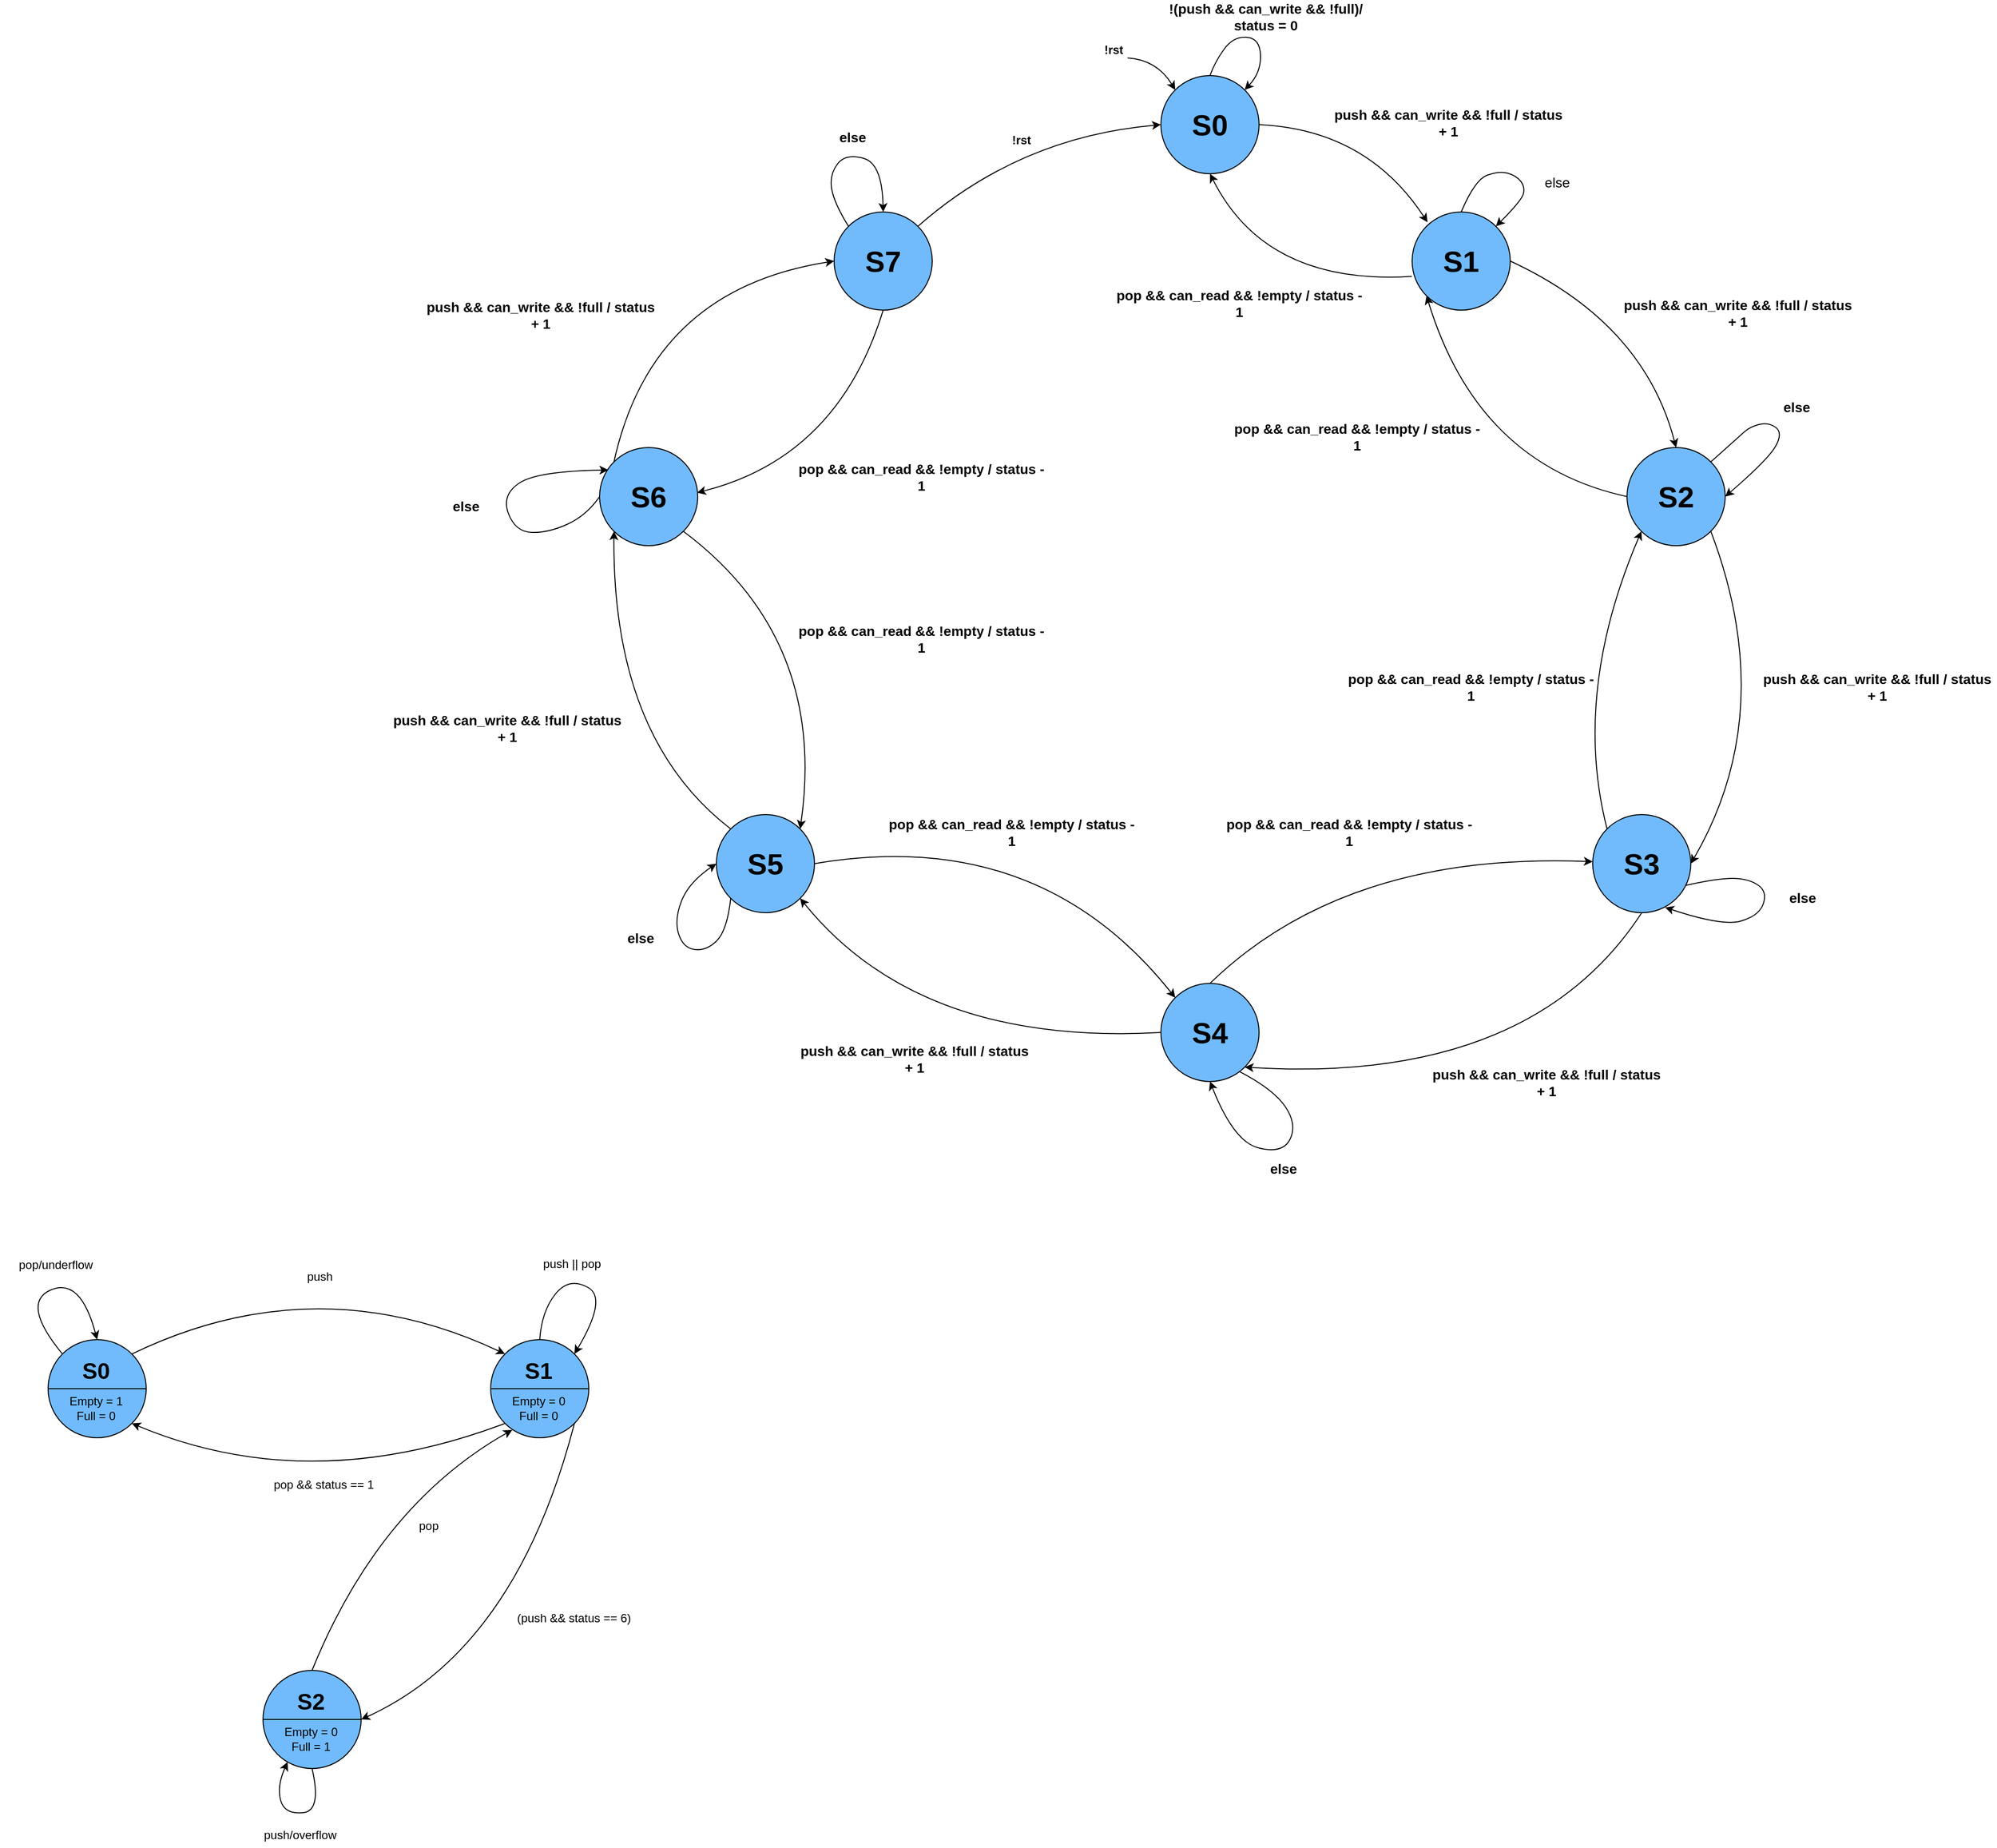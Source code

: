 <mxfile version="24.7.6" pages="2">
  <diagram name="FSM" id="-DQZAYkFqD9qr5STE-qW">
    <mxGraphModel dx="9673" dy="4493" grid="0" gridSize="10" guides="0" tooltips="1" connect="1" arrows="1" fold="1" page="1" pageScale="1" pageWidth="850" pageHeight="1100" math="0" shadow="0">
      <root>
        <mxCell id="0" />
        <mxCell id="1" parent="0" />
        <mxCell id="GfJ_Xndaadh-Nx3bhF35-75" value="" style="group" parent="1" vertex="1" connectable="0">
          <mxGeometry x="-457" y="117" width="1638" height="1204" as="geometry" />
        </mxCell>
        <mxCell id="GfJ_Xndaadh-Nx3bhF35-1" value="&lt;font style=&quot;font-size: 30px;&quot;&gt;&lt;b&gt;S0&lt;/b&gt;&lt;/font&gt;" style="ellipse;whiteSpace=wrap;html=1;aspect=fixed;fillColor=#71BBFC;strokeColor=#000000;" parent="GfJ_Xndaadh-Nx3bhF35-75" vertex="1">
          <mxGeometry x="787" y="75" width="100" height="100" as="geometry" />
        </mxCell>
        <mxCell id="GfJ_Xndaadh-Nx3bhF35-4" value="" style="curved=1;endArrow=classic;html=1;rounded=0;entryX=0;entryY=0;entryDx=0;entryDy=0;exitX=1;exitY=1;exitDx=0;exitDy=0;" parent="GfJ_Xndaadh-Nx3bhF35-75" source="GfJ_Xndaadh-Nx3bhF35-7" target="GfJ_Xndaadh-Nx3bhF35-1" edge="1">
          <mxGeometry x="-0.223" y="7" width="50" height="50" relative="1" as="geometry">
            <mxPoint x="734" y="68" as="sourcePoint" />
            <mxPoint x="873" y="171" as="targetPoint" />
            <Array as="points">
              <mxPoint x="783" y="59" />
            </Array>
            <mxPoint as="offset" />
          </mxGeometry>
        </mxCell>
        <mxCell id="GfJ_Xndaadh-Nx3bhF35-7" value="!rst" style="text;html=1;align=center;verticalAlign=middle;whiteSpace=wrap;rounded=0;fontStyle=1" parent="GfJ_Xndaadh-Nx3bhF35-75" vertex="1">
          <mxGeometry x="725" y="41" width="28" height="16" as="geometry" />
        </mxCell>
        <mxCell id="GfJ_Xndaadh-Nx3bhF35-10" value="&lt;h1&gt;&lt;b style=&quot;font-size: 30px;&quot;&gt;S1&lt;/b&gt;&lt;br&gt;&lt;/h1&gt;" style="ellipse;whiteSpace=wrap;html=1;aspect=fixed;fillColor=#71BBFC;strokeColor=#000000;align=center;verticalAlign=middle;fontFamily=Helvetica;fontSize=12;fontColor=default;" parent="GfJ_Xndaadh-Nx3bhF35-75" vertex="1">
          <mxGeometry x="1043" y="214" width="100" height="100" as="geometry" />
        </mxCell>
        <mxCell id="GfJ_Xndaadh-Nx3bhF35-11" value="" style="curved=1;endArrow=classic;html=1;rounded=0;exitX=1;exitY=0.5;exitDx=0;exitDy=0;entryX=0.157;entryY=0.105;entryDx=0;entryDy=0;entryPerimeter=0;" parent="GfJ_Xndaadh-Nx3bhF35-75" source="GfJ_Xndaadh-Nx3bhF35-1" target="GfJ_Xndaadh-Nx3bhF35-10" edge="1">
          <mxGeometry width="50" height="50" relative="1" as="geometry">
            <mxPoint x="1022" y="307" as="sourcePoint" />
            <mxPoint x="1072" y="257" as="targetPoint" />
            <Array as="points">
              <mxPoint x="997" y="130" />
            </Array>
          </mxGeometry>
        </mxCell>
        <mxCell id="GfJ_Xndaadh-Nx3bhF35-12" value="&lt;font style=&quot;font-size: 14px;&quot;&gt;push &amp;amp;&amp;amp; can_write &amp;amp;&amp;amp; !full / status + 1&lt;/font&gt;" style="text;html=1;align=center;verticalAlign=middle;whiteSpace=wrap;rounded=0;fontStyle=1" parent="GfJ_Xndaadh-Nx3bhF35-75" vertex="1">
          <mxGeometry x="959" y="108" width="242" height="30" as="geometry" />
        </mxCell>
        <mxCell id="GfJ_Xndaadh-Nx3bhF35-14" value="&lt;font style=&quot;font-size: 14px;&quot;&gt;!(push &amp;amp;&amp;amp; can_write &amp;amp;&amp;amp; !full)/ status = 0&lt;/font&gt;" style="text;html=1;align=center;verticalAlign=middle;whiteSpace=wrap;rounded=0;fontStyle=1" parent="GfJ_Xndaadh-Nx3bhF35-75" vertex="1">
          <mxGeometry x="788" width="212" height="30" as="geometry" />
        </mxCell>
        <mxCell id="GfJ_Xndaadh-Nx3bhF35-15" value="" style="curved=1;endArrow=classic;html=1;rounded=0;exitX=0.5;exitY=0;exitDx=0;exitDy=0;entryX=1;entryY=0;entryDx=0;entryDy=0;" parent="GfJ_Xndaadh-Nx3bhF35-75" source="GfJ_Xndaadh-Nx3bhF35-1" target="GfJ_Xndaadh-Nx3bhF35-1" edge="1">
          <mxGeometry width="50" height="50" relative="1" as="geometry">
            <mxPoint x="959" y="195" as="sourcePoint" />
            <mxPoint x="1009" y="145" as="targetPoint" />
            <Array as="points">
              <mxPoint x="842" y="61" />
              <mxPoint x="861" y="35" />
              <mxPoint x="888" y="37" />
              <mxPoint x="889" y="72" />
            </Array>
          </mxGeometry>
        </mxCell>
        <mxCell id="GfJ_Xndaadh-Nx3bhF35-16" value="&lt;b style=&quot;font-size: 30px;&quot;&gt;S2&lt;/b&gt;" style="ellipse;whiteSpace=wrap;html=1;aspect=fixed;fillColor=#71BBFC;strokeColor=#000000;" parent="GfJ_Xndaadh-Nx3bhF35-75" vertex="1">
          <mxGeometry x="1262" y="454" width="100" height="100" as="geometry" />
        </mxCell>
        <mxCell id="GfJ_Xndaadh-Nx3bhF35-17" value="&lt;font style=&quot;font-size: 14px;&quot;&gt;push &amp;amp;&amp;amp; can_write &amp;amp;&amp;amp; !full / status + 1&lt;/font&gt;" style="text;html=1;align=center;verticalAlign=middle;whiteSpace=wrap;rounded=0;fontStyle=1" parent="GfJ_Xndaadh-Nx3bhF35-75" vertex="1">
          <mxGeometry x="1254" y="302" width="242" height="30" as="geometry" />
        </mxCell>
        <mxCell id="GfJ_Xndaadh-Nx3bhF35-19" value="" style="curved=1;endArrow=classic;html=1;rounded=0;exitX=1;exitY=0.5;exitDx=0;exitDy=0;entryX=0.5;entryY=0;entryDx=0;entryDy=0;" parent="GfJ_Xndaadh-Nx3bhF35-75" source="GfJ_Xndaadh-Nx3bhF35-10" target="GfJ_Xndaadh-Nx3bhF35-16" edge="1">
          <mxGeometry width="50" height="50" relative="1" as="geometry">
            <mxPoint x="1125" y="360" as="sourcePoint" />
            <mxPoint x="1297" y="459" as="targetPoint" />
            <Array as="points">
              <mxPoint x="1279" y="327" />
            </Array>
          </mxGeometry>
        </mxCell>
        <mxCell id="GfJ_Xndaadh-Nx3bhF35-21" value="" style="curved=1;endArrow=classic;html=1;rounded=0;exitX=0;exitY=0.5;exitDx=0;exitDy=0;entryX=0;entryY=1;entryDx=0;entryDy=0;" parent="GfJ_Xndaadh-Nx3bhF35-75" source="GfJ_Xndaadh-Nx3bhF35-16" target="GfJ_Xndaadh-Nx3bhF35-10" edge="1">
          <mxGeometry width="50" height="50" relative="1" as="geometry">
            <mxPoint x="873" y="388" as="sourcePoint" />
            <mxPoint x="1042" y="578" as="targetPoint" />
            <Array as="points">
              <mxPoint x="1110" y="471" />
            </Array>
          </mxGeometry>
        </mxCell>
        <mxCell id="GfJ_Xndaadh-Nx3bhF35-22" value="&lt;font style=&quot;font-size: 14px;&quot;&gt;pop &amp;amp;&amp;amp; can_read &amp;amp;&amp;amp; !empty / status - 1&lt;/font&gt;" style="text;html=1;align=center;verticalAlign=middle;whiteSpace=wrap;rounded=0;fontStyle=1" parent="GfJ_Xndaadh-Nx3bhF35-75" vertex="1">
          <mxGeometry x="859" y="428" width="256" height="30" as="geometry" />
        </mxCell>
        <mxCell id="GfJ_Xndaadh-Nx3bhF35-23" value="" style="curved=1;endArrow=classic;html=1;rounded=0;exitX=1;exitY=0;exitDx=0;exitDy=0;entryX=1;entryY=0.5;entryDx=0;entryDy=0;" parent="GfJ_Xndaadh-Nx3bhF35-75" source="GfJ_Xndaadh-Nx3bhF35-16" target="GfJ_Xndaadh-Nx3bhF35-16" edge="1">
          <mxGeometry width="50" height="50" relative="1" as="geometry">
            <mxPoint x="1371" y="481" as="sourcePoint" />
            <mxPoint x="1406" y="496" as="targetPoint" />
            <Array as="points">
              <mxPoint x="1375" y="444" />
              <mxPoint x="1387" y="433" />
              <mxPoint x="1406" y="428" />
              <mxPoint x="1421" y="439" />
              <mxPoint x="1406" y="466" />
            </Array>
          </mxGeometry>
        </mxCell>
        <mxCell id="GfJ_Xndaadh-Nx3bhF35-24" value="&lt;font style=&quot;font-size: 14px;&quot;&gt;else&lt;/font&gt;" style="text;html=1;align=center;verticalAlign=middle;whiteSpace=wrap;rounded=0;fontStyle=1" parent="GfJ_Xndaadh-Nx3bhF35-75" vertex="1">
          <mxGeometry x="1407" y="398" width="56" height="30" as="geometry" />
        </mxCell>
        <mxCell id="GfJ_Xndaadh-Nx3bhF35-25" value="&lt;b style=&quot;font-size: 30px;&quot;&gt;S3&lt;/b&gt;" style="ellipse;whiteSpace=wrap;html=1;aspect=fixed;fillColor=#71BBFC;strokeColor=#000000;" parent="GfJ_Xndaadh-Nx3bhF35-75" vertex="1">
          <mxGeometry x="1227" y="828" width="100" height="100" as="geometry" />
        </mxCell>
        <mxCell id="GfJ_Xndaadh-Nx3bhF35-26" value="" style="curved=1;endArrow=classic;html=1;rounded=0;exitX=1;exitY=1;exitDx=0;exitDy=0;entryX=1;entryY=0.5;entryDx=0;entryDy=0;" parent="GfJ_Xndaadh-Nx3bhF35-75" source="GfJ_Xndaadh-Nx3bhF35-16" target="GfJ_Xndaadh-Nx3bhF35-25" edge="1">
          <mxGeometry width="50" height="50" relative="1" as="geometry">
            <mxPoint x="1291" y="630" as="sourcePoint" />
            <mxPoint x="1460" y="820" as="targetPoint" />
            <Array as="points">
              <mxPoint x="1417" y="723" />
            </Array>
          </mxGeometry>
        </mxCell>
        <mxCell id="GfJ_Xndaadh-Nx3bhF35-27" value="&lt;font style=&quot;font-size: 14px;&quot;&gt;push &amp;amp;&amp;amp; can_write &amp;amp;&amp;amp; !full / status + 1&lt;/font&gt;" style="text;html=1;align=center;verticalAlign=middle;whiteSpace=wrap;rounded=0;fontStyle=1" parent="GfJ_Xndaadh-Nx3bhF35-75" vertex="1">
          <mxGeometry x="1396" y="683" width="242" height="30" as="geometry" />
        </mxCell>
        <mxCell id="GfJ_Xndaadh-Nx3bhF35-28" value="" style="curved=1;endArrow=classic;html=1;rounded=0;exitX=0;exitY=0;exitDx=0;exitDy=0;entryX=0;entryY=1;entryDx=0;entryDy=0;" parent="GfJ_Xndaadh-Nx3bhF35-75" source="GfJ_Xndaadh-Nx3bhF35-25" target="GfJ_Xndaadh-Nx3bhF35-16" edge="1">
          <mxGeometry width="50" height="50" relative="1" as="geometry">
            <mxPoint x="1218" y="549" as="sourcePoint" />
            <mxPoint x="1198" y="888" as="targetPoint" />
            <Array as="points">
              <mxPoint x="1206" y="704" />
            </Array>
          </mxGeometry>
        </mxCell>
        <mxCell id="GfJ_Xndaadh-Nx3bhF35-29" value="&lt;span style=&quot;font-size: 14px;&quot;&gt;pop &amp;amp;&amp;amp; can_read &amp;amp;&amp;amp; !empty / status - 1&lt;/span&gt;" style="text;html=1;align=center;verticalAlign=middle;whiteSpace=wrap;rounded=0;fontStyle=1" parent="GfJ_Xndaadh-Nx3bhF35-75" vertex="1">
          <mxGeometry x="974" y="683" width="258" height="30" as="geometry" />
        </mxCell>
        <mxCell id="GfJ_Xndaadh-Nx3bhF35-30" value="" style="curved=1;endArrow=classic;html=1;rounded=0;exitX=0.944;exitY=0.722;exitDx=0;exitDy=0;entryX=0.738;entryY=0.946;entryDx=0;entryDy=0;exitPerimeter=0;entryPerimeter=0;" parent="GfJ_Xndaadh-Nx3bhF35-75" source="GfJ_Xndaadh-Nx3bhF35-25" target="GfJ_Xndaadh-Nx3bhF35-25" edge="1">
          <mxGeometry width="50" height="50" relative="1" as="geometry">
            <mxPoint x="1337" y="929" as="sourcePoint" />
            <mxPoint x="1352" y="964" as="targetPoint" />
            <Array as="points">
              <mxPoint x="1354" y="893" />
              <mxPoint x="1385" y="893" />
              <mxPoint x="1405" y="906" />
              <mxPoint x="1397" y="931" />
              <mxPoint x="1359" y="942" />
            </Array>
          </mxGeometry>
        </mxCell>
        <mxCell id="GfJ_Xndaadh-Nx3bhF35-31" value="&lt;font style=&quot;font-size: 14px;&quot;&gt;else&lt;/font&gt;" style="text;html=1;align=center;verticalAlign=middle;whiteSpace=wrap;rounded=0;fontStyle=1" parent="GfJ_Xndaadh-Nx3bhF35-75" vertex="1">
          <mxGeometry x="1413" y="898" width="56" height="30" as="geometry" />
        </mxCell>
        <mxCell id="GfJ_Xndaadh-Nx3bhF35-32" value="" style="curved=1;endArrow=classic;html=1;rounded=0;exitX=0.5;exitY=0;exitDx=0;exitDy=0;entryX=1;entryY=0;entryDx=0;entryDy=0;" parent="GfJ_Xndaadh-Nx3bhF35-75" source="GfJ_Xndaadh-Nx3bhF35-10" target="GfJ_Xndaadh-Nx3bhF35-10" edge="1">
          <mxGeometry width="50" height="50" relative="1" as="geometry">
            <mxPoint x="1134" y="187" as="sourcePoint" />
            <mxPoint x="1149" y="222" as="targetPoint" />
            <Array as="points">
              <mxPoint x="1107" y="181" />
              <mxPoint x="1132" y="172" />
              <mxPoint x="1149" y="177" />
              <mxPoint x="1158" y="188" />
              <mxPoint x="1155" y="202" />
            </Array>
          </mxGeometry>
        </mxCell>
        <mxCell id="GfJ_Xndaadh-Nx3bhF35-33" value="&lt;font style=&quot;font-size: 14px;&quot;&gt;else&lt;/font&gt;" style="text;html=1;align=center;verticalAlign=middle;whiteSpace=wrap;rounded=0;" parent="GfJ_Xndaadh-Nx3bhF35-75" vertex="1">
          <mxGeometry x="1163" y="169" width="56" height="30" as="geometry" />
        </mxCell>
        <mxCell id="GfJ_Xndaadh-Nx3bhF35-34" value="&lt;b style=&quot;font-size: 30px;&quot;&gt;S4&lt;/b&gt;" style="ellipse;whiteSpace=wrap;html=1;aspect=fixed;fillColor=#71BBFC;strokeColor=#000000;" parent="GfJ_Xndaadh-Nx3bhF35-75" vertex="1">
          <mxGeometry x="787" y="1000" width="100" height="100" as="geometry" />
        </mxCell>
        <mxCell id="GfJ_Xndaadh-Nx3bhF35-35" value="&lt;b style=&quot;font-size: 30px;&quot;&gt;S5&lt;/b&gt;" style="ellipse;whiteSpace=wrap;html=1;aspect=fixed;fillColor=#71BBFC;strokeColor=#000000;" parent="GfJ_Xndaadh-Nx3bhF35-75" vertex="1">
          <mxGeometry x="334" y="828" width="100" height="100" as="geometry" />
        </mxCell>
        <mxCell id="GfJ_Xndaadh-Nx3bhF35-36" value="&lt;b style=&quot;font-size: 30px;&quot;&gt;S6&lt;/b&gt;" style="ellipse;whiteSpace=wrap;html=1;aspect=fixed;fillColor=#71BBFC;strokeColor=#000000;" parent="GfJ_Xndaadh-Nx3bhF35-75" vertex="1">
          <mxGeometry x="215" y="454" width="100" height="100" as="geometry" />
        </mxCell>
        <mxCell id="GfJ_Xndaadh-Nx3bhF35-37" value="&lt;b style=&quot;font-size: 30px;&quot;&gt;S7&lt;/b&gt;" style="ellipse;whiteSpace=wrap;html=1;aspect=fixed;fillColor=#71BBFC;strokeColor=#000000;" parent="GfJ_Xndaadh-Nx3bhF35-75" vertex="1">
          <mxGeometry x="454" y="214" width="100" height="100" as="geometry" />
        </mxCell>
        <mxCell id="GfJ_Xndaadh-Nx3bhF35-39" value="" style="curved=1;endArrow=classic;html=1;rounded=0;exitX=-0.003;exitY=0.656;exitDx=0;exitDy=0;entryX=0.5;entryY=1;entryDx=0;entryDy=0;exitPerimeter=0;" parent="GfJ_Xndaadh-Nx3bhF35-75" source="GfJ_Xndaadh-Nx3bhF35-10" target="GfJ_Xndaadh-Nx3bhF35-1" edge="1">
          <mxGeometry width="50" height="50" relative="1" as="geometry">
            <mxPoint x="1004" y="418" as="sourcePoint" />
            <mxPoint x="800" y="213" as="targetPoint" />
            <Array as="points">
              <mxPoint x="894" y="289" />
            </Array>
          </mxGeometry>
        </mxCell>
        <mxCell id="GfJ_Xndaadh-Nx3bhF35-40" value="&lt;font style=&quot;font-size: 14px;&quot;&gt;pop &amp;amp;&amp;amp; can_read &amp;amp;&amp;amp; !empty / status - 1&lt;/font&gt;" style="text;html=1;align=center;verticalAlign=middle;whiteSpace=wrap;rounded=0;fontStyle=1" parent="GfJ_Xndaadh-Nx3bhF35-75" vertex="1">
          <mxGeometry x="739" y="292" width="256" height="30" as="geometry" />
        </mxCell>
        <mxCell id="GfJ_Xndaadh-Nx3bhF35-41" value="" style="curved=1;endArrow=classic;html=1;rounded=0;exitX=0.802;exitY=0.899;exitDx=0;exitDy=0;entryX=0.5;entryY=1;entryDx=0;entryDy=0;exitPerimeter=0;" parent="GfJ_Xndaadh-Nx3bhF35-75" source="GfJ_Xndaadh-Nx3bhF35-34" target="GfJ_Xndaadh-Nx3bhF35-34" edge="1">
          <mxGeometry width="50" height="50" relative="1" as="geometry">
            <mxPoint x="845" y="1137" as="sourcePoint" />
            <mxPoint x="825" y="1160" as="targetPoint" />
            <Array as="points">
              <mxPoint x="902" y="1108" />
              <mxPoint x="926" y="1144" />
              <mxPoint x="911" y="1174" />
              <mxPoint x="861" y="1161" />
            </Array>
          </mxGeometry>
        </mxCell>
        <mxCell id="GfJ_Xndaadh-Nx3bhF35-42" value="&lt;font style=&quot;font-size: 14px;&quot;&gt;else&lt;/font&gt;" style="text;html=1;align=center;verticalAlign=middle;whiteSpace=wrap;rounded=0;fontStyle=1" parent="GfJ_Xndaadh-Nx3bhF35-75" vertex="1">
          <mxGeometry x="884" y="1174" width="56" height="30" as="geometry" />
        </mxCell>
        <mxCell id="GfJ_Xndaadh-Nx3bhF35-43" value="" style="curved=1;endArrow=classic;html=1;rounded=0;exitX=0.5;exitY=1;exitDx=0;exitDy=0;entryX=1;entryY=1;entryDx=0;entryDy=0;" parent="GfJ_Xndaadh-Nx3bhF35-75" source="GfJ_Xndaadh-Nx3bhF35-25" target="GfJ_Xndaadh-Nx3bhF35-34" edge="1">
          <mxGeometry width="50" height="50" relative="1" as="geometry">
            <mxPoint x="1016" y="863" as="sourcePoint" />
            <mxPoint x="996" y="1202" as="targetPoint" />
            <Array as="points">
              <mxPoint x="1163" y="1103" />
            </Array>
          </mxGeometry>
        </mxCell>
        <mxCell id="GfJ_Xndaadh-Nx3bhF35-44" value="&lt;font style=&quot;font-size: 14px;&quot;&gt;push &amp;amp;&amp;amp; can_write &amp;amp;&amp;amp; !full / status + 1&lt;/font&gt;" style="text;html=1;align=center;verticalAlign=middle;whiteSpace=wrap;rounded=0;fontStyle=1" parent="GfJ_Xndaadh-Nx3bhF35-75" vertex="1">
          <mxGeometry x="1059" y="1086" width="242" height="30" as="geometry" />
        </mxCell>
        <mxCell id="GfJ_Xndaadh-Nx3bhF35-45" value="" style="curved=1;endArrow=classic;html=1;rounded=0;exitX=0.5;exitY=0;exitDx=0;exitDy=0;" parent="GfJ_Xndaadh-Nx3bhF35-75" source="GfJ_Xndaadh-Nx3bhF35-34" target="GfJ_Xndaadh-Nx3bhF35-25" edge="1">
          <mxGeometry width="50" height="50" relative="1" as="geometry">
            <mxPoint x="1094" y="748" as="sourcePoint" />
            <mxPoint x="689" y="905" as="targetPoint" />
            <Array as="points">
              <mxPoint x="975" y="866" />
            </Array>
          </mxGeometry>
        </mxCell>
        <mxCell id="GfJ_Xndaadh-Nx3bhF35-46" value="&lt;span style=&quot;font-size: 14px;&quot;&gt;pop &amp;amp;&amp;amp; can_read &amp;amp;&amp;amp; !empty / status - 1&lt;/span&gt;" style="text;html=1;align=center;verticalAlign=middle;whiteSpace=wrap;rounded=0;fontStyle=1" parent="GfJ_Xndaadh-Nx3bhF35-75" vertex="1">
          <mxGeometry x="850" y="831" width="258" height="30" as="geometry" />
        </mxCell>
        <mxCell id="GfJ_Xndaadh-Nx3bhF35-47" value="" style="curved=1;endArrow=classic;html=1;rounded=0;exitX=0;exitY=1;exitDx=0;exitDy=0;entryX=0;entryY=0.5;entryDx=0;entryDy=0;" parent="GfJ_Xndaadh-Nx3bhF35-75" source="GfJ_Xndaadh-Nx3bhF35-35" target="GfJ_Xndaadh-Nx3bhF35-35" edge="1">
          <mxGeometry width="50" height="50" relative="1" as="geometry">
            <mxPoint x="321" y="913" as="sourcePoint" />
            <mxPoint x="291" y="923" as="targetPoint" />
            <Array as="points">
              <mxPoint x="345" y="946" />
              <mxPoint x="324" y="967" />
              <mxPoint x="300" y="964" />
              <mxPoint x="291" y="935" />
              <mxPoint x="306" y="897" />
            </Array>
          </mxGeometry>
        </mxCell>
        <mxCell id="GfJ_Xndaadh-Nx3bhF35-48" value="&lt;font style=&quot;font-size: 14px;&quot;&gt;else&lt;/font&gt;" style="text;html=1;align=center;verticalAlign=middle;whiteSpace=wrap;rounded=0;fontStyle=1" parent="GfJ_Xndaadh-Nx3bhF35-75" vertex="1">
          <mxGeometry x="229" y="939" width="56" height="30" as="geometry" />
        </mxCell>
        <mxCell id="GfJ_Xndaadh-Nx3bhF35-49" value="" style="curved=1;endArrow=classic;html=1;rounded=0;exitX=1;exitY=0.5;exitDx=0;exitDy=0;entryX=0;entryY=0;entryDx=0;entryDy=0;" parent="GfJ_Xndaadh-Nx3bhF35-75" source="GfJ_Xndaadh-Nx3bhF35-35" target="GfJ_Xndaadh-Nx3bhF35-34" edge="1">
          <mxGeometry width="50" height="50" relative="1" as="geometry">
            <mxPoint x="443" y="993" as="sourcePoint" />
            <mxPoint x="833" y="869" as="targetPoint" />
            <Array as="points">
              <mxPoint x="662" y="839" />
            </Array>
          </mxGeometry>
        </mxCell>
        <mxCell id="GfJ_Xndaadh-Nx3bhF35-52" value="&lt;span style=&quot;font-size: 14px;&quot;&gt;pop &amp;amp;&amp;amp; can_read &amp;amp;&amp;amp; !empty / status - 1&lt;/span&gt;" style="text;html=1;align=center;verticalAlign=middle;whiteSpace=wrap;rounded=0;fontStyle=1" parent="GfJ_Xndaadh-Nx3bhF35-75" vertex="1">
          <mxGeometry x="506" y="831" width="258" height="30" as="geometry" />
        </mxCell>
        <mxCell id="GfJ_Xndaadh-Nx3bhF35-53" value="" style="curved=1;endArrow=classic;html=1;rounded=0;exitX=0;exitY=0.5;exitDx=0;exitDy=0;entryX=1;entryY=1;entryDx=0;entryDy=0;" parent="GfJ_Xndaadh-Nx3bhF35-75" source="GfJ_Xndaadh-Nx3bhF35-34" target="GfJ_Xndaadh-Nx3bhF35-35" edge="1">
          <mxGeometry width="50" height="50" relative="1" as="geometry">
            <mxPoint x="385" y="1010" as="sourcePoint" />
            <mxPoint x="753" y="1147" as="targetPoint" />
            <Array as="points">
              <mxPoint x="541" y="1064" />
            </Array>
          </mxGeometry>
        </mxCell>
        <mxCell id="GfJ_Xndaadh-Nx3bhF35-54" value="&lt;font style=&quot;font-size: 14px;&quot;&gt;push &amp;amp;&amp;amp; can_write &amp;amp;&amp;amp; !full / status + 1&lt;/font&gt;" style="text;html=1;align=center;verticalAlign=middle;whiteSpace=wrap;rounded=0;fontStyle=1" parent="GfJ_Xndaadh-Nx3bhF35-75" vertex="1">
          <mxGeometry x="415" y="1062" width="242" height="30" as="geometry" />
        </mxCell>
        <mxCell id="GfJ_Xndaadh-Nx3bhF35-56" value="" style="curved=1;endArrow=classic;html=1;rounded=0;exitX=0;exitY=0;exitDx=0;exitDy=0;entryX=0;entryY=1;entryDx=0;entryDy=0;" parent="GfJ_Xndaadh-Nx3bhF35-75" source="GfJ_Xndaadh-Nx3bhF35-35" target="GfJ_Xndaadh-Nx3bhF35-36" edge="1">
          <mxGeometry width="50" height="50" relative="1" as="geometry">
            <mxPoint x="521" y="764" as="sourcePoint" />
            <mxPoint x="153" y="627" as="targetPoint" />
            <Array as="points">
              <mxPoint x="228" y="750" />
            </Array>
          </mxGeometry>
        </mxCell>
        <mxCell id="GfJ_Xndaadh-Nx3bhF35-57" value="" style="curved=1;endArrow=classic;html=1;rounded=0;exitX=1;exitY=1;exitDx=0;exitDy=0;entryX=1;entryY=0;entryDx=0;entryDy=0;" parent="GfJ_Xndaadh-Nx3bhF35-75" source="GfJ_Xndaadh-Nx3bhF35-36" target="GfJ_Xndaadh-Nx3bhF35-35" edge="1">
          <mxGeometry width="50" height="50" relative="1" as="geometry">
            <mxPoint x="326" y="583" as="sourcePoint" />
            <mxPoint x="420" y="827" as="targetPoint" />
            <Array as="points">
              <mxPoint x="447" y="649" />
            </Array>
          </mxGeometry>
        </mxCell>
        <mxCell id="GfJ_Xndaadh-Nx3bhF35-58" value="&lt;span style=&quot;font-size: 14px;&quot;&gt;pop &amp;amp;&amp;amp; can_read &amp;amp;&amp;amp; !empty / status - 1&lt;/span&gt;" style="text;html=1;align=center;verticalAlign=middle;whiteSpace=wrap;rounded=0;fontStyle=1" parent="GfJ_Xndaadh-Nx3bhF35-75" vertex="1">
          <mxGeometry x="414" y="634" width="258" height="30" as="geometry" />
        </mxCell>
        <mxCell id="GfJ_Xndaadh-Nx3bhF35-59" value="&lt;font style=&quot;font-size: 14px;&quot;&gt;push &amp;amp;&amp;amp; can_write &amp;amp;&amp;amp; !full / status + 1&lt;/font&gt;" style="text;html=1;align=center;verticalAlign=middle;whiteSpace=wrap;rounded=0;fontStyle=1" parent="GfJ_Xndaadh-Nx3bhF35-75" vertex="1">
          <mxGeometry y="725" width="242" height="30" as="geometry" />
        </mxCell>
        <mxCell id="GfJ_Xndaadh-Nx3bhF35-60" value="" style="curved=1;endArrow=classic;html=1;rounded=0;exitX=0;exitY=0;exitDx=0;exitDy=0;entryX=0;entryY=0.5;entryDx=0;entryDy=0;" parent="GfJ_Xndaadh-Nx3bhF35-75" source="GfJ_Xndaadh-Nx3bhF35-36" target="GfJ_Xndaadh-Nx3bhF35-37" edge="1">
          <mxGeometry width="50" height="50" relative="1" as="geometry">
            <mxPoint x="223" y="545" as="sourcePoint" />
            <mxPoint x="104" y="241" as="targetPoint" />
            <Array as="points">
              <mxPoint x="268" y="293" />
            </Array>
          </mxGeometry>
        </mxCell>
        <mxCell id="GfJ_Xndaadh-Nx3bhF35-61" value="&lt;font style=&quot;font-size: 14px;&quot;&gt;push &amp;amp;&amp;amp; can_write &amp;amp;&amp;amp; !full / status + 1&lt;/font&gt;" style="text;html=1;align=center;verticalAlign=middle;whiteSpace=wrap;rounded=0;fontStyle=1" parent="GfJ_Xndaadh-Nx3bhF35-75" vertex="1">
          <mxGeometry x="34" y="304" width="242" height="30" as="geometry" />
        </mxCell>
        <mxCell id="GfJ_Xndaadh-Nx3bhF35-62" value="" style="curved=1;endArrow=classic;html=1;rounded=0;exitX=0.5;exitY=1;exitDx=0;exitDy=0;entryX=0.993;entryY=0.46;entryDx=0;entryDy=0;entryPerimeter=0;" parent="GfJ_Xndaadh-Nx3bhF35-75" source="GfJ_Xndaadh-Nx3bhF35-37" target="GfJ_Xndaadh-Nx3bhF35-36" edge="1">
          <mxGeometry width="50" height="50" relative="1" as="geometry">
            <mxPoint x="410" y="314" as="sourcePoint" />
            <mxPoint x="529" y="618" as="targetPoint" />
            <Array as="points">
              <mxPoint x="458" y="464" />
            </Array>
          </mxGeometry>
        </mxCell>
        <mxCell id="GfJ_Xndaadh-Nx3bhF35-63" value="&lt;span style=&quot;font-size: 14px;&quot;&gt;pop &amp;amp;&amp;amp; can_read &amp;amp;&amp;amp; !empty / status - 1&lt;/span&gt;" style="text;html=1;align=center;verticalAlign=middle;whiteSpace=wrap;rounded=0;fontStyle=1" parent="GfJ_Xndaadh-Nx3bhF35-75" vertex="1">
          <mxGeometry x="414" y="469" width="258" height="30" as="geometry" />
        </mxCell>
        <mxCell id="GfJ_Xndaadh-Nx3bhF35-64" value="" style="curved=1;endArrow=classic;html=1;rounded=0;exitX=0;exitY=0.5;exitDx=0;exitDy=0;entryX=0.089;entryY=0.229;entryDx=0;entryDy=0;entryPerimeter=0;" parent="GfJ_Xndaadh-Nx3bhF35-75" source="GfJ_Xndaadh-Nx3bhF35-36" target="GfJ_Xndaadh-Nx3bhF35-36" edge="1">
          <mxGeometry width="50" height="50" relative="1" as="geometry">
            <mxPoint x="177" y="500" as="sourcePoint" />
            <mxPoint x="162" y="465" as="targetPoint" />
            <Array as="points">
              <mxPoint x="202" y="523" />
              <mxPoint x="163" y="541" />
              <mxPoint x="129" y="540" />
              <mxPoint x="115" y="502" />
              <mxPoint x="152" y="478" />
            </Array>
          </mxGeometry>
        </mxCell>
        <mxCell id="GfJ_Xndaadh-Nx3bhF35-65" value="&lt;font style=&quot;font-size: 14px;&quot;&gt;else&lt;/font&gt;" style="text;html=1;align=center;verticalAlign=middle;whiteSpace=wrap;rounded=0;fontStyle=1" parent="GfJ_Xndaadh-Nx3bhF35-75" vertex="1">
          <mxGeometry x="51" y="499" width="56" height="30" as="geometry" />
        </mxCell>
        <mxCell id="GfJ_Xndaadh-Nx3bhF35-66" value="&lt;font style=&quot;font-size: 14px;&quot;&gt;else&lt;/font&gt;" style="text;html=1;align=center;verticalAlign=middle;whiteSpace=wrap;rounded=0;fontStyle=1" parent="GfJ_Xndaadh-Nx3bhF35-75" vertex="1">
          <mxGeometry x="445" y="123" width="56" height="30" as="geometry" />
        </mxCell>
        <mxCell id="GfJ_Xndaadh-Nx3bhF35-68" value="" style="curved=1;endArrow=classic;html=1;rounded=0;exitX=0;exitY=0;exitDx=0;exitDy=0;entryX=0.5;entryY=0;entryDx=0;entryDy=0;" parent="GfJ_Xndaadh-Nx3bhF35-75" source="GfJ_Xndaadh-Nx3bhF35-37" target="GfJ_Xndaadh-Nx3bhF35-37" edge="1">
          <mxGeometry width="50" height="50" relative="1" as="geometry">
            <mxPoint x="572" y="180.1" as="sourcePoint" />
            <mxPoint x="581" y="153.1" as="targetPoint" />
            <Array as="points">
              <mxPoint x="454" y="205" />
              <mxPoint x="449" y="176" />
              <mxPoint x="466" y="154" />
              <mxPoint x="503" y="165" />
            </Array>
          </mxGeometry>
        </mxCell>
        <mxCell id="GfJ_Xndaadh-Nx3bhF35-69" value="" style="curved=1;endArrow=classic;html=1;rounded=0;exitX=1;exitY=0;exitDx=0;exitDy=0;entryX=0;entryY=0.5;entryDx=0;entryDy=0;" parent="GfJ_Xndaadh-Nx3bhF35-75" source="GfJ_Xndaadh-Nx3bhF35-37" target="GfJ_Xndaadh-Nx3bhF35-1" edge="1">
          <mxGeometry width="50" height="50" relative="1" as="geometry">
            <mxPoint x="530" y="360" as="sourcePoint" />
            <mxPoint x="754" y="155" as="targetPoint" />
            <Array as="points">
              <mxPoint x="642" y="138" />
            </Array>
          </mxGeometry>
        </mxCell>
        <mxCell id="GfJ_Xndaadh-Nx3bhF35-70" value="!rst" style="text;html=1;align=center;verticalAlign=middle;whiteSpace=wrap;rounded=0;fontStyle=1" parent="GfJ_Xndaadh-Nx3bhF35-75" vertex="1">
          <mxGeometry x="631" y="133" width="28" height="16" as="geometry" />
        </mxCell>
        <mxCell id="xU0JYq9nIhW6_5jBA3xX-67" value="" style="group" vertex="1" connectable="0" parent="1">
          <mxGeometry x="-853" y="1391" width="653" height="606" as="geometry" />
        </mxCell>
        <mxCell id="xU0JYq9nIhW6_5jBA3xX-38" value="" style="group" vertex="1" connectable="0" parent="xU0JYq9nIhW6_5jBA3xX-67">
          <mxGeometry x="49" y="89" width="100" height="100" as="geometry" />
        </mxCell>
        <mxCell id="xU0JYq9nIhW6_5jBA3xX-34" value="" style="ellipse;whiteSpace=wrap;html=1;aspect=fixed;fillColor=#71BBFC;strokeColor=#000000;" vertex="1" parent="xU0JYq9nIhW6_5jBA3xX-38">
          <mxGeometry width="100" height="100" as="geometry" />
        </mxCell>
        <mxCell id="xU0JYq9nIhW6_5jBA3xX-36" value="Empty = 1&lt;div&gt;Full = 0&lt;/div&gt;" style="text;html=1;align=center;verticalAlign=middle;whiteSpace=wrap;rounded=0;" vertex="1" parent="xU0JYq9nIhW6_5jBA3xX-38">
          <mxGeometry x="10" y="55" width="78" height="30" as="geometry" />
        </mxCell>
        <mxCell id="xU0JYq9nIhW6_5jBA3xX-37" value="&lt;font size=&quot;1&quot; style=&quot;&quot;&gt;&lt;b style=&quot;font-size: 23px;&quot;&gt;S0&lt;/b&gt;&lt;/font&gt;" style="text;html=1;align=center;verticalAlign=middle;whiteSpace=wrap;rounded=0;" vertex="1" parent="xU0JYq9nIhW6_5jBA3xX-38">
          <mxGeometry x="31" y="19" width="36" height="26" as="geometry" />
        </mxCell>
        <mxCell id="xU0JYq9nIhW6_5jBA3xX-35" value="" style="endArrow=none;html=1;rounded=0;entryX=1;entryY=0.5;entryDx=0;entryDy=0;exitX=0;exitY=0.5;exitDx=0;exitDy=0;" edge="1" parent="xU0JYq9nIhW6_5jBA3xX-38" source="xU0JYq9nIhW6_5jBA3xX-34" target="xU0JYq9nIhW6_5jBA3xX-34">
          <mxGeometry width="50" height="50" relative="1" as="geometry">
            <mxPoint x="43" y="107" as="sourcePoint" />
            <mxPoint x="93" y="57" as="targetPoint" />
          </mxGeometry>
        </mxCell>
        <mxCell id="xU0JYq9nIhW6_5jBA3xX-51" value="" style="curved=1;endArrow=classic;html=1;rounded=0;exitX=0;exitY=0;exitDx=0;exitDy=0;entryX=0.5;entryY=0;entryDx=0;entryDy=0;" edge="1" parent="xU0JYq9nIhW6_5jBA3xX-38" source="xU0JYq9nIhW6_5jBA3xX-34" target="xU0JYq9nIhW6_5jBA3xX-34">
          <mxGeometry width="50" height="50" relative="1" as="geometry">
            <mxPoint x="-3" y="-6" as="sourcePoint" />
            <mxPoint x="47" y="-56" as="targetPoint" />
            <Array as="points">
              <mxPoint x="-28" y="-37" />
              <mxPoint x="33" y="-64" />
            </Array>
          </mxGeometry>
        </mxCell>
        <mxCell id="xU0JYq9nIhW6_5jBA3xX-39" value="" style="group" vertex="1" connectable="0" parent="xU0JYq9nIhW6_5jBA3xX-67">
          <mxGeometry x="500" y="89" width="100" height="100" as="geometry" />
        </mxCell>
        <mxCell id="xU0JYq9nIhW6_5jBA3xX-40" value="" style="ellipse;whiteSpace=wrap;html=1;aspect=fixed;fillColor=#71BBFC;strokeColor=#000000;" vertex="1" parent="xU0JYq9nIhW6_5jBA3xX-39">
          <mxGeometry width="100" height="100" as="geometry" />
        </mxCell>
        <mxCell id="xU0JYq9nIhW6_5jBA3xX-41" value="Empty = 0&lt;div&gt;Full = 0&lt;/div&gt;" style="text;html=1;align=center;verticalAlign=middle;whiteSpace=wrap;rounded=0;" vertex="1" parent="xU0JYq9nIhW6_5jBA3xX-39">
          <mxGeometry x="10" y="55" width="78" height="30" as="geometry" />
        </mxCell>
        <mxCell id="xU0JYq9nIhW6_5jBA3xX-42" value="&lt;font size=&quot;1&quot; style=&quot;&quot;&gt;&lt;b style=&quot;font-size: 23px;&quot;&gt;S1&lt;/b&gt;&lt;/font&gt;" style="text;html=1;align=center;verticalAlign=middle;whiteSpace=wrap;rounded=0;" vertex="1" parent="xU0JYq9nIhW6_5jBA3xX-39">
          <mxGeometry x="31" y="19" width="36" height="26" as="geometry" />
        </mxCell>
        <mxCell id="xU0JYq9nIhW6_5jBA3xX-43" value="" style="endArrow=none;html=1;rounded=0;entryX=1;entryY=0.5;entryDx=0;entryDy=0;exitX=0;exitY=0.5;exitDx=0;exitDy=0;" edge="1" parent="xU0JYq9nIhW6_5jBA3xX-39" source="xU0JYq9nIhW6_5jBA3xX-40" target="xU0JYq9nIhW6_5jBA3xX-40">
          <mxGeometry width="50" height="50" relative="1" as="geometry">
            <mxPoint x="43" y="107" as="sourcePoint" />
            <mxPoint x="93" y="57" as="targetPoint" />
          </mxGeometry>
        </mxCell>
        <mxCell id="xU0JYq9nIhW6_5jBA3xX-57" value="" style="curved=1;endArrow=classic;html=1;rounded=0;entryX=1;entryY=0;entryDx=0;entryDy=0;exitX=0.5;exitY=0;exitDx=0;exitDy=0;" edge="1" parent="xU0JYq9nIhW6_5jBA3xX-39" source="xU0JYq9nIhW6_5jBA3xX-40" target="xU0JYq9nIhW6_5jBA3xX-40">
          <mxGeometry width="50" height="50" relative="1" as="geometry">
            <mxPoint x="50" y="-19" as="sourcePoint" />
            <mxPoint x="100" y="-69" as="targetPoint" />
            <Array as="points">
              <mxPoint x="52" y="-29" />
              <mxPoint x="80" y="-64" />
              <mxPoint x="119" y="-42" />
            </Array>
          </mxGeometry>
        </mxCell>
        <mxCell id="xU0JYq9nIhW6_5jBA3xX-44" value="" style="group" vertex="1" connectable="0" parent="xU0JYq9nIhW6_5jBA3xX-67">
          <mxGeometry x="268" y="426" width="100" height="100" as="geometry" />
        </mxCell>
        <mxCell id="xU0JYq9nIhW6_5jBA3xX-45" value="" style="ellipse;whiteSpace=wrap;html=1;aspect=fixed;fillColor=#71BBFC;strokeColor=#000000;" vertex="1" parent="xU0JYq9nIhW6_5jBA3xX-44">
          <mxGeometry width="100" height="100" as="geometry" />
        </mxCell>
        <mxCell id="xU0JYq9nIhW6_5jBA3xX-46" value="Empty = 0&lt;div&gt;Full = 1&lt;/div&gt;" style="text;html=1;align=center;verticalAlign=middle;whiteSpace=wrap;rounded=0;" vertex="1" parent="xU0JYq9nIhW6_5jBA3xX-44">
          <mxGeometry x="10" y="55" width="78" height="30" as="geometry" />
        </mxCell>
        <mxCell id="xU0JYq9nIhW6_5jBA3xX-47" value="&lt;font size=&quot;1&quot; style=&quot;&quot;&gt;&lt;b style=&quot;font-size: 23px;&quot;&gt;S2&lt;/b&gt;&lt;/font&gt;" style="text;html=1;align=center;verticalAlign=middle;whiteSpace=wrap;rounded=0;" vertex="1" parent="xU0JYq9nIhW6_5jBA3xX-44">
          <mxGeometry x="31" y="19" width="36" height="26" as="geometry" />
        </mxCell>
        <mxCell id="xU0JYq9nIhW6_5jBA3xX-48" value="" style="endArrow=none;html=1;rounded=0;entryX=1;entryY=0.5;entryDx=0;entryDy=0;exitX=0;exitY=0.5;exitDx=0;exitDy=0;" edge="1" parent="xU0JYq9nIhW6_5jBA3xX-44" source="xU0JYq9nIhW6_5jBA3xX-45" target="xU0JYq9nIhW6_5jBA3xX-45">
          <mxGeometry width="50" height="50" relative="1" as="geometry">
            <mxPoint x="43" y="107" as="sourcePoint" />
            <mxPoint x="93" y="57" as="targetPoint" />
          </mxGeometry>
        </mxCell>
        <mxCell id="xU0JYq9nIhW6_5jBA3xX-66" value="" style="curved=1;endArrow=classic;html=1;rounded=0;entryX=0.251;entryY=0.933;entryDx=0;entryDy=0;entryPerimeter=0;exitX=0.5;exitY=1;exitDx=0;exitDy=0;" edge="1" parent="xU0JYq9nIhW6_5jBA3xX-44" source="xU0JYq9nIhW6_5jBA3xX-45" target="xU0JYq9nIhW6_5jBA3xX-45">
          <mxGeometry width="50" height="50" relative="1" as="geometry">
            <mxPoint x="115" y="145" as="sourcePoint" />
            <mxPoint x="83" y="109" as="targetPoint" />
            <Array as="points">
              <mxPoint x="60" y="143" />
              <mxPoint x="22" y="147" />
              <mxPoint x="14" y="118" />
            </Array>
          </mxGeometry>
        </mxCell>
        <mxCell id="xU0JYq9nIhW6_5jBA3xX-52" value="pop/underflow" style="text;html=1;align=center;verticalAlign=middle;whiteSpace=wrap;rounded=0;" vertex="1" parent="xU0JYq9nIhW6_5jBA3xX-67">
          <mxGeometry y="1" width="114" height="24" as="geometry" />
        </mxCell>
        <mxCell id="xU0JYq9nIhW6_5jBA3xX-53" value="" style="curved=1;endArrow=classic;html=1;rounded=0;entryX=0;entryY=0;entryDx=0;entryDy=0;exitX=1;exitY=0;exitDx=0;exitDy=0;" edge="1" parent="xU0JYq9nIhW6_5jBA3xX-67" source="xU0JYq9nIhW6_5jBA3xX-34" target="xU0JYq9nIhW6_5jBA3xX-40">
          <mxGeometry width="50" height="50" relative="1" as="geometry">
            <mxPoint x="269" y="177" as="sourcePoint" />
            <mxPoint x="319" y="127" as="targetPoint" />
            <Array as="points">
              <mxPoint x="322" y="13" />
            </Array>
          </mxGeometry>
        </mxCell>
        <mxCell id="xU0JYq9nIhW6_5jBA3xX-54" value="push" style="text;html=1;align=center;verticalAlign=middle;whiteSpace=wrap;rounded=0;" vertex="1" parent="xU0JYq9nIhW6_5jBA3xX-67">
          <mxGeometry x="301" y="13" width="50" height="24" as="geometry" />
        </mxCell>
        <mxCell id="xU0JYq9nIhW6_5jBA3xX-55" value="" style="curved=1;endArrow=none;html=1;rounded=0;entryX=0;entryY=1;entryDx=0;entryDy=0;exitX=1;exitY=1;exitDx=0;exitDy=0;endFill=0;startArrow=classic;startFill=1;" edge="1" parent="xU0JYq9nIhW6_5jBA3xX-67" source="xU0JYq9nIhW6_5jBA3xX-34" target="xU0JYq9nIhW6_5jBA3xX-40">
          <mxGeometry width="50" height="50" relative="1" as="geometry">
            <mxPoint x="144" y="231" as="sourcePoint" />
            <mxPoint x="525" y="231" as="targetPoint" />
            <Array as="points">
              <mxPoint x="315" y="250" />
            </Array>
          </mxGeometry>
        </mxCell>
        <mxCell id="xU0JYq9nIhW6_5jBA3xX-56" value="pop &amp;amp;&amp;amp; status == 1" style="text;html=1;align=center;verticalAlign=middle;whiteSpace=wrap;rounded=0;" vertex="1" parent="xU0JYq9nIhW6_5jBA3xX-67">
          <mxGeometry x="242" y="225" width="176" height="24" as="geometry" />
        </mxCell>
        <mxCell id="xU0JYq9nIhW6_5jBA3xX-58" value="push || pop" style="text;html=1;align=center;verticalAlign=middle;whiteSpace=wrap;rounded=0;" vertex="1" parent="xU0JYq9nIhW6_5jBA3xX-67">
          <mxGeometry x="539" width="88" height="24" as="geometry" />
        </mxCell>
        <mxCell id="xU0JYq9nIhW6_5jBA3xX-59" value="" style="curved=1;endArrow=none;html=1;rounded=0;entryX=1;entryY=1;entryDx=0;entryDy=0;exitX=1;exitY=0.5;exitDx=0;exitDy=0;endFill=0;startArrow=classic;startFill=1;" edge="1" parent="xU0JYq9nIhW6_5jBA3xX-67" source="xU0JYq9nIhW6_5jBA3xX-45" target="xU0JYq9nIhW6_5jBA3xX-40">
          <mxGeometry width="50" height="50" relative="1" as="geometry">
            <mxPoint x="344.64" y="328.64" as="sourcePoint" />
            <mxPoint x="725.64" y="328.64" as="targetPoint" />
            <Array as="points">
              <mxPoint x="525.64" y="404.64" />
            </Array>
          </mxGeometry>
        </mxCell>
        <mxCell id="xU0JYq9nIhW6_5jBA3xX-60" value="(push &amp;amp;&amp;amp; status == 6)" style="text;html=1;align=center;verticalAlign=middle;whiteSpace=wrap;rounded=0;" vertex="1" parent="xU0JYq9nIhW6_5jBA3xX-67">
          <mxGeometry x="517" y="361" width="136" height="24" as="geometry" />
        </mxCell>
        <mxCell id="xU0JYq9nIhW6_5jBA3xX-62" value="" style="curved=1;endArrow=classic;html=1;rounded=0;entryX=0.22;entryY=0.92;entryDx=0;entryDy=0;exitX=0.5;exitY=0;exitDx=0;exitDy=0;endFill=1;startArrow=none;startFill=0;entryPerimeter=0;" edge="1" parent="xU0JYq9nIhW6_5jBA3xX-67" source="xU0JYq9nIhW6_5jBA3xX-45" target="xU0JYq9nIhW6_5jBA3xX-40">
          <mxGeometry width="50" height="50" relative="1" as="geometry">
            <mxPoint x="290" y="486" as="sourcePoint" />
            <mxPoint x="507" y="184" as="targetPoint" />
            <Array as="points">
              <mxPoint x="386" y="258" />
            </Array>
          </mxGeometry>
        </mxCell>
        <mxCell id="xU0JYq9nIhW6_5jBA3xX-63" value="pop" style="text;html=1;align=center;verticalAlign=middle;whiteSpace=wrap;rounded=0;" vertex="1" parent="xU0JYq9nIhW6_5jBA3xX-67">
          <mxGeometry x="418" y="267" width="38" height="24" as="geometry" />
        </mxCell>
        <mxCell id="xU0JYq9nIhW6_5jBA3xX-64" value="push/overflow" style="text;html=1;align=center;verticalAlign=middle;whiteSpace=wrap;rounded=0;" vertex="1" parent="xU0JYq9nIhW6_5jBA3xX-67">
          <mxGeometry x="257" y="582" width="98" height="24" as="geometry" />
        </mxCell>
      </root>
    </mxGraphModel>
  </diagram>
  <diagram id="FMfu39Ae00vMmc00N9Xh" name="Schematic Diagram">
    <mxGraphModel dx="4837" dy="2247" grid="0" gridSize="10" guides="1" tooltips="1" connect="1" arrows="1" fold="1" page="1" pageScale="1" pageWidth="850" pageHeight="1100" math="0" shadow="0">
      <root>
        <mxCell id="0" />
        <mxCell id="1" parent="0" />
        <mxCell id="pA1Pw6xShnK9xUTAIATL-5" value="" style="group" vertex="1" connectable="0" parent="1">
          <mxGeometry x="80" y="59" width="249" height="114" as="geometry" />
        </mxCell>
        <mxCell id="-ACHOMhiO5MB73_FvKfa-2" value="8-&lt;span style=&quot;background-color: initial;&quot;&gt;Deep FIFO&lt;/span&gt;" style="rounded=0;whiteSpace=wrap;html=1;fillColor=#fff2cc;strokeColor=#000000;" parent="pA1Pw6xShnK9xUTAIATL-5" vertex="1">
          <mxGeometry x="100" width="64" height="114" as="geometry" />
        </mxCell>
        <mxCell id="-ACHOMhiO5MB73_FvKfa-4" value="" style="endArrow=classic;html=1;rounded=0;entryX=0;entryY=0.097;entryDx=0;entryDy=0;entryPerimeter=0;strokeWidth=1;endSize=1;" parent="pA1Pw6xShnK9xUTAIATL-5" edge="1">
          <mxGeometry width="50" height="50" relative="1" as="geometry">
            <mxPoint x="64" y="104.99" as="sourcePoint" />
            <mxPoint x="96" y="105.01" as="targetPoint" />
          </mxGeometry>
        </mxCell>
        <mxCell id="-ACHOMhiO5MB73_FvKfa-5" value="" style="endArrow=classic;html=1;rounded=0;entryX=0;entryY=0.097;entryDx=0;entryDy=0;entryPerimeter=0;strokeWidth=1;endSize=1;" parent="pA1Pw6xShnK9xUTAIATL-5" edge="1">
          <mxGeometry width="50" height="50" relative="1" as="geometry">
            <mxPoint x="68" y="93" as="sourcePoint" />
            <mxPoint x="100" y="93.02" as="targetPoint" />
          </mxGeometry>
        </mxCell>
        <mxCell id="-ACHOMhiO5MB73_FvKfa-6" value="" style="ellipse;whiteSpace=wrap;html=1;aspect=fixed;rounded=0;strokeColor=#000000;align=center;verticalAlign=middle;fontFamily=Helvetica;fontSize=12;fontColor=default;fillColor=#fff2cc;strokeWidth=0.3;" parent="pA1Pw6xShnK9xUTAIATL-5" vertex="1">
          <mxGeometry x="96" y="103" width="4" height="4" as="geometry" />
        </mxCell>
        <mxCell id="-ACHOMhiO5MB73_FvKfa-7" value="&lt;font style=&quot;font-size: 8px;&quot;&gt;rst&lt;/font&gt;" style="text;html=1;align=center;verticalAlign=middle;whiteSpace=wrap;rounded=0;" parent="pA1Pw6xShnK9xUTAIATL-5" vertex="1">
          <mxGeometry x="45" y="102.62" width="20" height="4.38" as="geometry" />
        </mxCell>
        <mxCell id="-ACHOMhiO5MB73_FvKfa-8" value="&lt;font style=&quot;font-size: 8px;&quot;&gt;clk&lt;/font&gt;" style="text;html=1;align=center;verticalAlign=middle;whiteSpace=wrap;rounded=0;" parent="pA1Pw6xShnK9xUTAIATL-5" vertex="1">
          <mxGeometry x="42" y="89" width="32" height="6" as="geometry" />
        </mxCell>
        <mxCell id="-ACHOMhiO5MB73_FvKfa-13" value="" style="endArrow=classic;html=1;rounded=0;entryX=0;entryY=0.097;entryDx=0;entryDy=0;entryPerimeter=0;strokeWidth=1;endSize=1;" parent="pA1Pw6xShnK9xUTAIATL-5" edge="1">
          <mxGeometry width="50" height="50" relative="1" as="geometry">
            <mxPoint x="41" y="11" as="sourcePoint" />
            <mxPoint x="100" y="11.02" as="targetPoint" />
          </mxGeometry>
        </mxCell>
        <mxCell id="-ACHOMhiO5MB73_FvKfa-14" value="" style="endArrow=classic;html=1;rounded=0;entryX=0;entryY=0.097;entryDx=0;entryDy=0;entryPerimeter=0;strokeWidth=1;endSize=1;" parent="pA1Pw6xShnK9xUTAIATL-5" edge="1">
          <mxGeometry width="50" height="50" relative="1" as="geometry">
            <mxPoint x="66" y="38" as="sourcePoint" />
            <mxPoint x="100" y="38.02" as="targetPoint" />
          </mxGeometry>
        </mxCell>
        <mxCell id="-ACHOMhiO5MB73_FvKfa-15" value="" style="endArrow=classic;html=1;rounded=0;entryX=0;entryY=0.097;entryDx=0;entryDy=0;entryPerimeter=0;strokeWidth=1;endSize=1;" parent="pA1Pw6xShnK9xUTAIATL-5" edge="1">
          <mxGeometry width="50" height="50" relative="1" as="geometry">
            <mxPoint x="66" y="51" as="sourcePoint" />
            <mxPoint x="100" y="51.02" as="targetPoint" />
          </mxGeometry>
        </mxCell>
        <mxCell id="-ACHOMhiO5MB73_FvKfa-16" value="&lt;font style=&quot;font-size: 6px;&quot;&gt;push&lt;/font&gt;" style="text;html=1;align=center;verticalAlign=middle;whiteSpace=wrap;rounded=0;fontSize=6;" parent="pA1Pw6xShnK9xUTAIATL-5" vertex="1">
          <mxGeometry x="38" y="35" width="28" height="6" as="geometry" />
        </mxCell>
        <mxCell id="-ACHOMhiO5MB73_FvKfa-17" value="&lt;font style=&quot;font-size: 6px;&quot;&gt;pop&lt;/font&gt;" style="text;html=1;align=center;verticalAlign=middle;whiteSpace=wrap;rounded=0;fontSize=6;" parent="pA1Pw6xShnK9xUTAIATL-5" vertex="1">
          <mxGeometry x="39" y="48" width="28" height="6" as="geometry" />
        </mxCell>
        <mxCell id="-ACHOMhiO5MB73_FvKfa-18" value="&lt;font style=&quot;font-size: 6px;&quot;&gt;[7:0] data_in&lt;/font&gt;" style="text;html=1;align=center;verticalAlign=middle;whiteSpace=wrap;rounded=0;fontSize=6;" parent="pA1Pw6xShnK9xUTAIATL-5" vertex="1">
          <mxGeometry y="8" width="40" height="6" as="geometry" />
        </mxCell>
        <mxCell id="-ACHOMhiO5MB73_FvKfa-19" value="" style="endArrow=classic;html=1;rounded=0;strokeWidth=1;endSize=1;" parent="pA1Pw6xShnK9xUTAIATL-5" edge="1">
          <mxGeometry width="50" height="50" relative="1" as="geometry">
            <mxPoint x="164" y="11" as="sourcePoint" />
            <mxPoint x="206" y="11" as="targetPoint" />
          </mxGeometry>
        </mxCell>
        <mxCell id="-ACHOMhiO5MB73_FvKfa-20" value="&lt;font style=&quot;font-size: 6px;&quot;&gt;[7:0] data_out&lt;/font&gt;" style="text;html=1;align=center;verticalAlign=middle;whiteSpace=wrap;rounded=0;fontSize=6;" parent="pA1Pw6xShnK9xUTAIATL-5" vertex="1">
          <mxGeometry x="209" y="8" width="40" height="6" as="geometry" />
        </mxCell>
        <mxCell id="-ACHOMhiO5MB73_FvKfa-21" value="" style="endArrow=classic;html=1;rounded=0;entryX=0;entryY=0.097;entryDx=0;entryDy=0;entryPerimeter=0;strokeWidth=1;endSize=1;" parent="pA1Pw6xShnK9xUTAIATL-5" edge="1">
          <mxGeometry width="50" height="50" relative="1" as="geometry">
            <mxPoint x="164" y="48" as="sourcePoint" />
            <mxPoint x="198" y="48.02" as="targetPoint" />
          </mxGeometry>
        </mxCell>
        <mxCell id="-ACHOMhiO5MB73_FvKfa-22" value="" style="endArrow=classic;html=1;rounded=0;entryX=0;entryY=0.097;entryDx=0;entryDy=0;entryPerimeter=0;strokeWidth=1;endSize=1;" parent="pA1Pw6xShnK9xUTAIATL-5" edge="1">
          <mxGeometry width="50" height="50" relative="1" as="geometry">
            <mxPoint x="164" y="61" as="sourcePoint" />
            <mxPoint x="198" y="61.02" as="targetPoint" />
          </mxGeometry>
        </mxCell>
        <mxCell id="-ACHOMhiO5MB73_FvKfa-23" value="&lt;font style=&quot;font-size: 6px;&quot;&gt;full&lt;/font&gt;" style="text;html=1;align=center;verticalAlign=middle;whiteSpace=wrap;rounded=0;fontSize=6;" parent="pA1Pw6xShnK9xUTAIATL-5" vertex="1">
          <mxGeometry x="199" y="45" width="28" height="6" as="geometry" />
        </mxCell>
        <mxCell id="-ACHOMhiO5MB73_FvKfa-24" value="&lt;font style=&quot;font-size: 6px;&quot;&gt;empty&lt;/font&gt;" style="text;html=1;align=center;verticalAlign=middle;whiteSpace=wrap;rounded=0;fontSize=6;" parent="pA1Pw6xShnK9xUTAIATL-5" vertex="1">
          <mxGeometry x="199" y="58" width="28" height="6" as="geometry" />
        </mxCell>
        <mxCell id="pA1Pw6xShnK9xUTAIATL-1" value="&lt;font style=&quot;font-size: 6px;&quot;&gt;overflow&lt;/font&gt;" style="text;html=1;align=center;verticalAlign=middle;whiteSpace=wrap;rounded=0;fontSize=6;" vertex="1" parent="pA1Pw6xShnK9xUTAIATL-5">
          <mxGeometry x="199" y="83" width="28" height="6" as="geometry" />
        </mxCell>
        <mxCell id="pA1Pw6xShnK9xUTAIATL-2" value="&lt;font style=&quot;font-size: 6px;&quot;&gt;underflow&lt;/font&gt;" style="text;html=1;align=center;verticalAlign=middle;whiteSpace=wrap;rounded=0;fontSize=6;" vertex="1" parent="pA1Pw6xShnK9xUTAIATL-5">
          <mxGeometry x="199" y="96" width="28" height="6" as="geometry" />
        </mxCell>
        <mxCell id="pA1Pw6xShnK9xUTAIATL-3" value="" style="endArrow=classic;html=1;rounded=0;entryX=0;entryY=0.097;entryDx=0;entryDy=0;entryPerimeter=0;strokeWidth=1;endSize=1;" edge="1" parent="pA1Pw6xShnK9xUTAIATL-5">
          <mxGeometry width="50" height="50" relative="1" as="geometry">
            <mxPoint x="164" y="86" as="sourcePoint" />
            <mxPoint x="198" y="86.02" as="targetPoint" />
          </mxGeometry>
        </mxCell>
        <mxCell id="pA1Pw6xShnK9xUTAIATL-4" value="" style="endArrow=classic;html=1;rounded=0;entryX=0;entryY=0.097;entryDx=0;entryDy=0;entryPerimeter=0;strokeWidth=1;endSize=1;" edge="1" parent="pA1Pw6xShnK9xUTAIATL-5">
          <mxGeometry width="50" height="50" relative="1" as="geometry">
            <mxPoint x="164" y="99" as="sourcePoint" />
            <mxPoint x="198" y="99.02" as="targetPoint" />
          </mxGeometry>
        </mxCell>
        <mxCell id="pA1Pw6xShnK9xUTAIATL-23" value="" style="group" vertex="1" connectable="0" parent="1">
          <mxGeometry x="-175" y="368" width="1565" height="684" as="geometry" />
        </mxCell>
        <mxCell id="-ACHOMhiO5MB73_FvKfa-161" value="" style="group" parent="pA1Pw6xShnK9xUTAIATL-23" vertex="1" connectable="0">
          <mxGeometry x="168" width="1214" height="684" as="geometry" />
        </mxCell>
        <mxCell id="-ACHOMhiO5MB73_FvKfa-159" value="" style="rounded=0;whiteSpace=wrap;html=1;fillColor=none;dashed=1;strokeColor=#6B6B6B;strokeWidth=2;movable=1;resizable=1;rotatable=1;deletable=1;editable=1;locked=0;connectable=1;" parent="-ACHOMhiO5MB73_FvKfa-161" vertex="1">
          <mxGeometry x="17.23" y="-30" width="1196.77" height="678" as="geometry" />
        </mxCell>
        <mxCell id="-ACHOMhiO5MB73_FvKfa-61" value="" style="rounded=0;whiteSpace=wrap;html=1;fillColor=none;dashed=1;dashPattern=8 8;strokeColor=#6c8ebf;strokeWidth=1;" parent="-ACHOMhiO5MB73_FvKfa-161" vertex="1">
          <mxGeometry x="292" y="26" width="267" height="345" as="geometry" />
        </mxCell>
        <mxCell id="-ACHOMhiO5MB73_FvKfa-38" value="" style="group" parent="-ACHOMhiO5MB73_FvKfa-161" vertex="1" connectable="0">
          <mxGeometry x="308" y="56" width="228" height="16" as="geometry" />
        </mxCell>
        <mxCell id="-ACHOMhiO5MB73_FvKfa-26" value="" style="rounded=0;whiteSpace=wrap;html=1;fillColor=#dae8fc;strokeColor=#6c8ebf;" parent="-ACHOMhiO5MB73_FvKfa-38" vertex="1">
          <mxGeometry width="228" height="16" as="geometry" />
        </mxCell>
        <mxCell id="-ACHOMhiO5MB73_FvKfa-27" value="" style="triangle;whiteSpace=wrap;html=1;rotation=-90;fillColor=#dae8fc;strokeColor=#6c8ebf;" parent="-ACHOMhiO5MB73_FvKfa-38" vertex="1">
          <mxGeometry x="158" y="3" width="10" height="16" as="geometry" />
        </mxCell>
        <mxCell id="-ACHOMhiO5MB73_FvKfa-39" value="" style="group" parent="-ACHOMhiO5MB73_FvKfa-161" vertex="1" connectable="0">
          <mxGeometry x="308" y="95" width="228" height="16" as="geometry" />
        </mxCell>
        <mxCell id="-ACHOMhiO5MB73_FvKfa-77" style="edgeStyle=orthogonalEdgeStyle;rounded=0;orthogonalLoop=1;jettySize=auto;html=1;exitX=0.25;exitY=1;exitDx=0;exitDy=0;endArrow=none;endFill=0;fillColor=#dae8fc;strokeColor=#6c8ebf;" parent="-ACHOMhiO5MB73_FvKfa-39" source="-ACHOMhiO5MB73_FvKfa-40" edge="1">
          <mxGeometry relative="1" as="geometry">
            <mxPoint x="-59" y="31" as="targetPoint" />
            <Array as="points">
              <mxPoint x="57" y="31" />
              <mxPoint x="-59" y="31" />
            </Array>
          </mxGeometry>
        </mxCell>
        <mxCell id="-ACHOMhiO5MB73_FvKfa-40" value="" style="rounded=0;whiteSpace=wrap;html=1;fillColor=#dae8fc;strokeColor=#6c8ebf;" parent="-ACHOMhiO5MB73_FvKfa-39" vertex="1">
          <mxGeometry width="228" height="16" as="geometry" />
        </mxCell>
        <mxCell id="-ACHOMhiO5MB73_FvKfa-41" value="" style="triangle;whiteSpace=wrap;html=1;rotation=-90;fillColor=#dae8fc;strokeColor=#6c8ebf;" parent="-ACHOMhiO5MB73_FvKfa-39" vertex="1">
          <mxGeometry x="158" y="3" width="10" height="16" as="geometry" />
        </mxCell>
        <mxCell id="-ACHOMhiO5MB73_FvKfa-42" value="" style="group" parent="-ACHOMhiO5MB73_FvKfa-161" vertex="1" connectable="0">
          <mxGeometry x="308" y="136" width="228" height="16" as="geometry" />
        </mxCell>
        <mxCell id="-ACHOMhiO5MB73_FvKfa-78" style="edgeStyle=orthogonalEdgeStyle;rounded=0;orthogonalLoop=1;jettySize=auto;html=1;exitX=0.25;exitY=1;exitDx=0;exitDy=0;endArrow=none;endFill=0;fillColor=#dae8fc;strokeColor=#6c8ebf;" parent="-ACHOMhiO5MB73_FvKfa-42" source="-ACHOMhiO5MB73_FvKfa-43" edge="1">
          <mxGeometry relative="1" as="geometry">
            <mxPoint x="-59.246" y="27.918" as="targetPoint" />
            <Array as="points">
              <mxPoint x="57" y="28" />
              <mxPoint x="-59" y="28" />
            </Array>
          </mxGeometry>
        </mxCell>
        <mxCell id="-ACHOMhiO5MB73_FvKfa-43" value="" style="rounded=0;whiteSpace=wrap;html=1;fillColor=#dae8fc;strokeColor=#6c8ebf;" parent="-ACHOMhiO5MB73_FvKfa-42" vertex="1">
          <mxGeometry width="228" height="16" as="geometry" />
        </mxCell>
        <mxCell id="-ACHOMhiO5MB73_FvKfa-44" value="" style="triangle;whiteSpace=wrap;html=1;rotation=-90;fillColor=#dae8fc;strokeColor=#6c8ebf;" parent="-ACHOMhiO5MB73_FvKfa-42" vertex="1">
          <mxGeometry x="158" y="3" width="10" height="16" as="geometry" />
        </mxCell>
        <mxCell id="-ACHOMhiO5MB73_FvKfa-46" value="" style="group" parent="-ACHOMhiO5MB73_FvKfa-161" vertex="1" connectable="0">
          <mxGeometry x="308" y="250" width="228" height="16" as="geometry" />
        </mxCell>
        <mxCell id="-ACHOMhiO5MB73_FvKfa-81" style="edgeStyle=orthogonalEdgeStyle;rounded=0;orthogonalLoop=1;jettySize=auto;html=1;exitX=0.25;exitY=1;exitDx=0;exitDy=0;endArrow=none;endFill=0;fillColor=#dae8fc;strokeColor=#6c8ebf;" parent="-ACHOMhiO5MB73_FvKfa-46" source="-ACHOMhiO5MB73_FvKfa-47" edge="1">
          <mxGeometry relative="1" as="geometry">
            <mxPoint x="-59" y="-14" as="targetPoint" />
            <Array as="points">
              <mxPoint x="57" y="27" />
              <mxPoint x="-59" y="27" />
            </Array>
          </mxGeometry>
        </mxCell>
        <mxCell id="-ACHOMhiO5MB73_FvKfa-47" value="" style="rounded=0;whiteSpace=wrap;html=1;fillColor=#dae8fc;strokeColor=#6c8ebf;" parent="-ACHOMhiO5MB73_FvKfa-46" vertex="1">
          <mxGeometry width="228" height="16" as="geometry" />
        </mxCell>
        <mxCell id="-ACHOMhiO5MB73_FvKfa-48" value="" style="triangle;whiteSpace=wrap;html=1;rotation=-90;fillColor=#dae8fc;strokeColor=#6c8ebf;" parent="-ACHOMhiO5MB73_FvKfa-46" vertex="1">
          <mxGeometry x="158" y="3" width="10" height="16" as="geometry" />
        </mxCell>
        <mxCell id="-ACHOMhiO5MB73_FvKfa-49" value="" style="group" parent="-ACHOMhiO5MB73_FvKfa-161" vertex="1" connectable="0">
          <mxGeometry x="308" y="209" width="228" height="16" as="geometry" />
        </mxCell>
        <mxCell id="-ACHOMhiO5MB73_FvKfa-80" style="edgeStyle=orthogonalEdgeStyle;rounded=0;orthogonalLoop=1;jettySize=auto;html=1;exitX=0.25;exitY=1;exitDx=0;exitDy=0;endArrow=none;endFill=0;fillColor=#dae8fc;strokeColor=#6c8ebf;" parent="-ACHOMhiO5MB73_FvKfa-49" source="-ACHOMhiO5MB73_FvKfa-50" edge="1">
          <mxGeometry relative="1" as="geometry">
            <mxPoint x="-59" y="-10" as="targetPoint" />
            <Array as="points">
              <mxPoint x="57" y="27" />
              <mxPoint x="-59" y="27" />
            </Array>
          </mxGeometry>
        </mxCell>
        <mxCell id="-ACHOMhiO5MB73_FvKfa-50" value="" style="rounded=0;whiteSpace=wrap;html=1;fillColor=#dae8fc;strokeColor=#6c8ebf;" parent="-ACHOMhiO5MB73_FvKfa-49" vertex="1">
          <mxGeometry width="228" height="16" as="geometry" />
        </mxCell>
        <mxCell id="-ACHOMhiO5MB73_FvKfa-51" value="" style="triangle;whiteSpace=wrap;html=1;rotation=-90;fillColor=#dae8fc;strokeColor=#6c8ebf;" parent="-ACHOMhiO5MB73_FvKfa-49" vertex="1">
          <mxGeometry x="158" y="3" width="10" height="16" as="geometry" />
        </mxCell>
        <mxCell id="-ACHOMhiO5MB73_FvKfa-52" value="" style="group" parent="-ACHOMhiO5MB73_FvKfa-161" vertex="1" connectable="0">
          <mxGeometry x="308" y="171" width="228" height="16" as="geometry" />
        </mxCell>
        <mxCell id="-ACHOMhiO5MB73_FvKfa-79" style="edgeStyle=orthogonalEdgeStyle;rounded=0;orthogonalLoop=1;jettySize=auto;html=1;exitX=0.25;exitY=1;exitDx=0;exitDy=0;endArrow=none;endFill=0;fillColor=#dae8fc;strokeColor=#6c8ebf;" parent="-ACHOMhiO5MB73_FvKfa-52" source="-ACHOMhiO5MB73_FvKfa-53" edge="1">
          <mxGeometry relative="1" as="geometry">
            <mxPoint x="-59" y="-6.667" as="targetPoint" />
            <Array as="points">
              <mxPoint x="57" y="28" />
              <mxPoint x="-59" y="28" />
            </Array>
          </mxGeometry>
        </mxCell>
        <mxCell id="-ACHOMhiO5MB73_FvKfa-53" value="" style="rounded=0;whiteSpace=wrap;html=1;fillColor=#dae8fc;strokeColor=#6c8ebf;" parent="-ACHOMhiO5MB73_FvKfa-52" vertex="1">
          <mxGeometry width="228" height="16" as="geometry" />
        </mxCell>
        <mxCell id="-ACHOMhiO5MB73_FvKfa-54" value="" style="triangle;whiteSpace=wrap;html=1;rotation=-90;fillColor=#dae8fc;strokeColor=#6c8ebf;" parent="-ACHOMhiO5MB73_FvKfa-52" vertex="1">
          <mxGeometry x="158" y="3" width="10" height="16" as="geometry" />
        </mxCell>
        <mxCell id="-ACHOMhiO5MB73_FvKfa-55" value="" style="group" parent="-ACHOMhiO5MB73_FvKfa-161" vertex="1" connectable="0">
          <mxGeometry x="308" y="288" width="228" height="16" as="geometry" />
        </mxCell>
        <mxCell id="-ACHOMhiO5MB73_FvKfa-82" style="edgeStyle=orthogonalEdgeStyle;rounded=0;orthogonalLoop=1;jettySize=auto;html=1;exitX=0.25;exitY=1;exitDx=0;exitDy=0;endArrow=none;endFill=0;fillColor=#dae8fc;strokeColor=#6c8ebf;" parent="-ACHOMhiO5MB73_FvKfa-55" source="-ACHOMhiO5MB73_FvKfa-56" edge="1">
          <mxGeometry relative="1" as="geometry">
            <mxPoint x="-59" y="-11" as="targetPoint" />
            <Array as="points">
              <mxPoint x="57" y="27" />
              <mxPoint x="-59" y="27" />
            </Array>
          </mxGeometry>
        </mxCell>
        <mxCell id="-ACHOMhiO5MB73_FvKfa-56" value="" style="rounded=0;whiteSpace=wrap;html=1;fillColor=#dae8fc;strokeColor=#6c8ebf;" parent="-ACHOMhiO5MB73_FvKfa-55" vertex="1">
          <mxGeometry width="228" height="16" as="geometry" />
        </mxCell>
        <mxCell id="-ACHOMhiO5MB73_FvKfa-57" value="" style="triangle;whiteSpace=wrap;html=1;rotation=-90;fillColor=#dae8fc;strokeColor=#6c8ebf;" parent="-ACHOMhiO5MB73_FvKfa-55" vertex="1">
          <mxGeometry x="158" y="3" width="10" height="16" as="geometry" />
        </mxCell>
        <mxCell id="-ACHOMhiO5MB73_FvKfa-58" value="" style="group" parent="-ACHOMhiO5MB73_FvKfa-161" vertex="1" connectable="0">
          <mxGeometry x="308" y="329" width="228" height="16" as="geometry" />
        </mxCell>
        <mxCell id="-ACHOMhiO5MB73_FvKfa-83" style="edgeStyle=orthogonalEdgeStyle;rounded=0;orthogonalLoop=1;jettySize=auto;html=1;exitX=0.25;exitY=1;exitDx=0;exitDy=0;endArrow=none;endFill=0;fillColor=#dae8fc;strokeColor=#6c8ebf;" parent="-ACHOMhiO5MB73_FvKfa-58" source="-ACHOMhiO5MB73_FvKfa-59" edge="1">
          <mxGeometry relative="1" as="geometry">
            <mxPoint x="-59" y="-14" as="targetPoint" />
            <Array as="points">
              <mxPoint x="57" y="26" />
              <mxPoint x="-59" y="26" />
            </Array>
          </mxGeometry>
        </mxCell>
        <mxCell id="-ACHOMhiO5MB73_FvKfa-59" value="" style="rounded=0;whiteSpace=wrap;html=1;fillColor=#dae8fc;strokeColor=#6c8ebf;" parent="-ACHOMhiO5MB73_FvKfa-58" vertex="1">
          <mxGeometry width="228" height="16" as="geometry" />
        </mxCell>
        <mxCell id="-ACHOMhiO5MB73_FvKfa-60" value="" style="triangle;whiteSpace=wrap;html=1;rotation=-90;fillColor=#dae8fc;strokeColor=#6c8ebf;" parent="-ACHOMhiO5MB73_FvKfa-58" vertex="1">
          <mxGeometry x="158" y="3" width="10" height="16" as="geometry" />
        </mxCell>
        <mxCell id="-ACHOMhiO5MB73_FvKfa-64" style="edgeStyle=orthogonalEdgeStyle;rounded=0;orthogonalLoop=1;jettySize=auto;html=1;exitX=0.5;exitY=1;exitDx=0;exitDy=0;entryX=0.5;entryY=0;entryDx=0;entryDy=0;endSize=3;fillColor=#dae8fc;strokeColor=#6c8ebf;" parent="-ACHOMhiO5MB73_FvKfa-161" source="-ACHOMhiO5MB73_FvKfa-26" target="-ACHOMhiO5MB73_FvKfa-40" edge="1">
          <mxGeometry relative="1" as="geometry" />
        </mxCell>
        <mxCell id="-ACHOMhiO5MB73_FvKfa-65" style="edgeStyle=orthogonalEdgeStyle;rounded=0;orthogonalLoop=1;jettySize=auto;html=1;exitX=0.5;exitY=1;exitDx=0;exitDy=0;entryX=0.5;entryY=0;entryDx=0;entryDy=0;endSize=3;fillColor=#dae8fc;strokeColor=#6c8ebf;" parent="-ACHOMhiO5MB73_FvKfa-161" source="-ACHOMhiO5MB73_FvKfa-40" target="-ACHOMhiO5MB73_FvKfa-43" edge="1">
          <mxGeometry relative="1" as="geometry" />
        </mxCell>
        <mxCell id="-ACHOMhiO5MB73_FvKfa-66" style="edgeStyle=orthogonalEdgeStyle;rounded=0;orthogonalLoop=1;jettySize=auto;html=1;exitX=0.5;exitY=1;exitDx=0;exitDy=0;entryX=0.5;entryY=0;entryDx=0;entryDy=0;endSize=3;fillColor=#dae8fc;strokeColor=#6c8ebf;" parent="-ACHOMhiO5MB73_FvKfa-161" source="-ACHOMhiO5MB73_FvKfa-43" target="-ACHOMhiO5MB73_FvKfa-53" edge="1">
          <mxGeometry relative="1" as="geometry" />
        </mxCell>
        <mxCell id="-ACHOMhiO5MB73_FvKfa-67" style="edgeStyle=orthogonalEdgeStyle;rounded=0;orthogonalLoop=1;jettySize=auto;html=1;exitX=0.5;exitY=1;exitDx=0;exitDy=0;entryX=0.5;entryY=0;entryDx=0;entryDy=0;endSize=3;fillColor=#dae8fc;strokeColor=#6c8ebf;" parent="-ACHOMhiO5MB73_FvKfa-161" source="-ACHOMhiO5MB73_FvKfa-53" target="-ACHOMhiO5MB73_FvKfa-50" edge="1">
          <mxGeometry relative="1" as="geometry" />
        </mxCell>
        <mxCell id="-ACHOMhiO5MB73_FvKfa-68" style="edgeStyle=orthogonalEdgeStyle;rounded=0;orthogonalLoop=1;jettySize=auto;html=1;exitX=0.5;exitY=1;exitDx=0;exitDy=0;entryX=0.5;entryY=0;entryDx=0;entryDy=0;endSize=3;fillColor=#dae8fc;strokeColor=#6c8ebf;" parent="-ACHOMhiO5MB73_FvKfa-161" source="-ACHOMhiO5MB73_FvKfa-50" target="-ACHOMhiO5MB73_FvKfa-47" edge="1">
          <mxGeometry relative="1" as="geometry" />
        </mxCell>
        <mxCell id="-ACHOMhiO5MB73_FvKfa-69" style="edgeStyle=orthogonalEdgeStyle;rounded=0;orthogonalLoop=1;jettySize=auto;html=1;exitX=0.5;exitY=1;exitDx=0;exitDy=0;entryX=0.5;entryY=0;entryDx=0;entryDy=0;endSize=3;fillColor=#dae8fc;strokeColor=#6c8ebf;" parent="-ACHOMhiO5MB73_FvKfa-161" source="-ACHOMhiO5MB73_FvKfa-47" target="-ACHOMhiO5MB73_FvKfa-56" edge="1">
          <mxGeometry relative="1" as="geometry" />
        </mxCell>
        <mxCell id="-ACHOMhiO5MB73_FvKfa-70" style="edgeStyle=orthogonalEdgeStyle;rounded=0;orthogonalLoop=1;jettySize=auto;html=1;exitX=0.5;exitY=1;exitDx=0;exitDy=0;entryX=0.5;entryY=0;entryDx=0;entryDy=0;strokeWidth=1;endSize=3;fillColor=#dae8fc;strokeColor=#6c8ebf;" parent="-ACHOMhiO5MB73_FvKfa-161" source="-ACHOMhiO5MB73_FvKfa-56" target="-ACHOMhiO5MB73_FvKfa-59" edge="1">
          <mxGeometry relative="1" as="geometry" />
        </mxCell>
        <mxCell id="-ACHOMhiO5MB73_FvKfa-76" style="edgeStyle=orthogonalEdgeStyle;rounded=0;orthogonalLoop=1;jettySize=auto;html=1;exitX=0.25;exitY=1;exitDx=0;exitDy=0;entryX=1;entryY=0.5;entryDx=0;entryDy=0;entryPerimeter=0;endArrow=none;endFill=0;fillColor=#dae8fc;strokeColor=#6c8ebf;" parent="-ACHOMhiO5MB73_FvKfa-161" source="-ACHOMhiO5MB73_FvKfa-26" edge="1">
          <mxGeometry relative="1" as="geometry">
            <Array as="points">
              <mxPoint x="365" y="85" />
              <mxPoint x="249" y="85" />
              <mxPoint x="249" y="164" />
              <mxPoint x="184" y="164" />
            </Array>
            <mxPoint x="184" y="164.5" as="targetPoint" />
          </mxGeometry>
        </mxCell>
        <mxCell id="pA1Pw6xShnK9xUTAIATL-8" style="edgeStyle=orthogonalEdgeStyle;rounded=0;orthogonalLoop=1;jettySize=auto;html=1;exitX=1;exitY=0.5;exitDx=0;exitDy=0;endArrow=none;endFill=0;fillColor=#dae8fc;strokeColor=#6c8ebf;" edge="1" parent="-ACHOMhiO5MB73_FvKfa-161" source="-ACHOMhiO5MB73_FvKfa-88">
          <mxGeometry relative="1" as="geometry">
            <mxPoint x="184.295" y="163.983" as="targetPoint" />
            <Array as="points">
              <mxPoint x="95" y="164" />
              <mxPoint x="95" y="164" />
            </Array>
          </mxGeometry>
        </mxCell>
        <mxCell id="-ACHOMhiO5MB73_FvKfa-147" style="edgeStyle=orthogonalEdgeStyle;rounded=0;orthogonalLoop=1;jettySize=auto;html=1;exitX=0.5;exitY=0;exitDx=0;exitDy=0;entryX=1;entryY=0.5;entryDx=0;entryDy=0;endArrow=none;endFill=0;" parent="-ACHOMhiO5MB73_FvKfa-161" source="-ACHOMhiO5MB73_FvKfa-90" target="-ACHOMhiO5MB73_FvKfa-106" edge="1">
          <mxGeometry relative="1" as="geometry" />
        </mxCell>
        <mxCell id="-ACHOMhiO5MB73_FvKfa-90" value="&lt;b&gt;Counter&lt;/b&gt;" style="rounded=0;whiteSpace=wrap;html=1;fillColor=#dae8fc;strokeColor=#6c8ebf;" parent="-ACHOMhiO5MB73_FvKfa-161" vertex="1">
          <mxGeometry x="561" y="404" width="120" height="60" as="geometry" />
        </mxCell>
        <mxCell id="-ACHOMhiO5MB73_FvKfa-94" style="edgeStyle=orthogonalEdgeStyle;rounded=0;orthogonalLoop=1;jettySize=auto;html=1;exitX=0;exitY=0.5;exitDx=0;exitDy=0;endArrow=none;endFill=0;fillColor=#dae8fc;strokeColor=#6c8ebf;" parent="-ACHOMhiO5MB73_FvKfa-161" source="-ACHOMhiO5MB73_FvKfa-91" edge="1">
          <mxGeometry relative="1" as="geometry">
            <mxPoint x="249" y="354" as="targetPoint" />
          </mxGeometry>
        </mxCell>
        <mxCell id="-ACHOMhiO5MB73_FvKfa-91" value="inc" style="text;html=1;align=center;verticalAlign=middle;whiteSpace=wrap;rounded=0;" parent="-ACHOMhiO5MB73_FvKfa-161" vertex="1">
          <mxGeometry x="561" y="417" width="26" height="12" as="geometry" />
        </mxCell>
        <mxCell id="-ACHOMhiO5MB73_FvKfa-92" value="dec" style="text;html=1;align=center;verticalAlign=middle;whiteSpace=wrap;rounded=0;" parent="-ACHOMhiO5MB73_FvKfa-161" vertex="1">
          <mxGeometry x="561" y="440" width="26" height="12" as="geometry" />
        </mxCell>
        <mxCell id="-ACHOMhiO5MB73_FvKfa-106" value="" style="shape=trapezoid;perimeter=trapezoidPerimeter;whiteSpace=wrap;html=1;fixedSize=1;rotation=90;fillColor=#fff2cc;strokeColor=#d6b656;" parent="-ACHOMhiO5MB73_FvKfa-161" vertex="1">
          <mxGeometry x="464" y="183" width="314.75" height="38.39" as="geometry" />
        </mxCell>
        <mxCell id="-ACHOMhiO5MB73_FvKfa-111" style="edgeStyle=orthogonalEdgeStyle;rounded=0;orthogonalLoop=1;jettySize=auto;html=1;exitX=1;exitY=0.5;exitDx=0;exitDy=0;entryX=0.059;entryY=1.008;entryDx=0;entryDy=0;entryPerimeter=0;endArrow=none;endFill=0;" parent="-ACHOMhiO5MB73_FvKfa-161" source="-ACHOMhiO5MB73_FvKfa-26" target="-ACHOMhiO5MB73_FvKfa-106" edge="1">
          <mxGeometry relative="1" as="geometry" />
        </mxCell>
        <mxCell id="-ACHOMhiO5MB73_FvKfa-112" style="edgeStyle=orthogonalEdgeStyle;rounded=0;orthogonalLoop=1;jettySize=auto;html=1;exitX=1;exitY=0.5;exitDx=0;exitDy=0;entryX=0.185;entryY=1.012;entryDx=0;entryDy=0;entryPerimeter=0;endArrow=none;endFill=0;" parent="-ACHOMhiO5MB73_FvKfa-161" source="-ACHOMhiO5MB73_FvKfa-40" target="-ACHOMhiO5MB73_FvKfa-106" edge="1">
          <mxGeometry relative="1" as="geometry" />
        </mxCell>
        <mxCell id="-ACHOMhiO5MB73_FvKfa-113" style="edgeStyle=orthogonalEdgeStyle;rounded=0;orthogonalLoop=1;jettySize=auto;html=1;exitX=1;exitY=0.5;exitDx=0;exitDy=0;entryX=0.315;entryY=1.012;entryDx=0;entryDy=0;entryPerimeter=0;endArrow=none;endFill=0;" parent="-ACHOMhiO5MB73_FvKfa-161" source="-ACHOMhiO5MB73_FvKfa-43" target="-ACHOMhiO5MB73_FvKfa-106" edge="1">
          <mxGeometry relative="1" as="geometry" />
        </mxCell>
        <mxCell id="-ACHOMhiO5MB73_FvKfa-114" style="edgeStyle=orthogonalEdgeStyle;rounded=0;orthogonalLoop=1;jettySize=auto;html=1;exitX=1;exitY=0.5;exitDx=0;exitDy=0;entryX=0.426;entryY=0.99;entryDx=0;entryDy=0;entryPerimeter=0;endArrow=none;endFill=0;" parent="-ACHOMhiO5MB73_FvKfa-161" source="-ACHOMhiO5MB73_FvKfa-53" target="-ACHOMhiO5MB73_FvKfa-106" edge="1">
          <mxGeometry relative="1" as="geometry" />
        </mxCell>
        <mxCell id="-ACHOMhiO5MB73_FvKfa-115" style="edgeStyle=orthogonalEdgeStyle;rounded=0;orthogonalLoop=1;jettySize=auto;html=1;exitX=1;exitY=0.5;exitDx=0;exitDy=0;entryX=0.547;entryY=0.99;entryDx=0;entryDy=0;entryPerimeter=0;endArrow=none;endFill=0;" parent="-ACHOMhiO5MB73_FvKfa-161" source="-ACHOMhiO5MB73_FvKfa-50" target="-ACHOMhiO5MB73_FvKfa-106" edge="1">
          <mxGeometry relative="1" as="geometry" />
        </mxCell>
        <mxCell id="-ACHOMhiO5MB73_FvKfa-116" style="edgeStyle=orthogonalEdgeStyle;rounded=0;orthogonalLoop=1;jettySize=auto;html=1;exitX=1;exitY=0.5;exitDx=0;exitDy=0;entryX=0.677;entryY=1.008;entryDx=0;entryDy=0;entryPerimeter=0;endArrow=none;endFill=0;" parent="-ACHOMhiO5MB73_FvKfa-161" source="-ACHOMhiO5MB73_FvKfa-47" target="-ACHOMhiO5MB73_FvKfa-106" edge="1">
          <mxGeometry relative="1" as="geometry" />
        </mxCell>
        <mxCell id="-ACHOMhiO5MB73_FvKfa-117" style="edgeStyle=orthogonalEdgeStyle;rounded=0;orthogonalLoop=1;jettySize=auto;html=1;exitX=1;exitY=0.5;exitDx=0;exitDy=0;entryX=0.799;entryY=1.008;entryDx=0;entryDy=0;entryPerimeter=0;endArrow=none;endFill=0;" parent="-ACHOMhiO5MB73_FvKfa-161" source="-ACHOMhiO5MB73_FvKfa-56" target="-ACHOMhiO5MB73_FvKfa-106" edge="1">
          <mxGeometry relative="1" as="geometry" />
        </mxCell>
        <mxCell id="-ACHOMhiO5MB73_FvKfa-118" style="edgeStyle=orthogonalEdgeStyle;rounded=0;orthogonalLoop=1;jettySize=auto;html=1;exitX=1;exitY=0.5;exitDx=0;exitDy=0;entryX=0.929;entryY=1.013;entryDx=0;entryDy=0;entryPerimeter=0;endArrow=none;endFill=0;" parent="-ACHOMhiO5MB73_FvKfa-161" source="-ACHOMhiO5MB73_FvKfa-59" target="-ACHOMhiO5MB73_FvKfa-106" edge="1">
          <mxGeometry relative="1" as="geometry" />
        </mxCell>
        <mxCell id="-ACHOMhiO5MB73_FvKfa-119" value="0" style="text;html=1;align=center;verticalAlign=middle;whiteSpace=wrap;rounded=0;" parent="-ACHOMhiO5MB73_FvKfa-161" vertex="1">
          <mxGeometry x="602" y="56" width="16" height="14" as="geometry" />
        </mxCell>
        <mxCell id="-ACHOMhiO5MB73_FvKfa-120" value="1" style="text;html=1;align=center;verticalAlign=middle;whiteSpace=wrap;rounded=0;" parent="-ACHOMhiO5MB73_FvKfa-161" vertex="1">
          <mxGeometry x="602" y="95" width="16" height="14" as="geometry" />
        </mxCell>
        <mxCell id="-ACHOMhiO5MB73_FvKfa-121" value="2" style="text;html=1;align=center;verticalAlign=middle;whiteSpace=wrap;rounded=0;" parent="-ACHOMhiO5MB73_FvKfa-161" vertex="1">
          <mxGeometry x="602" y="136" width="16" height="14" as="geometry" />
        </mxCell>
        <mxCell id="-ACHOMhiO5MB73_FvKfa-122" value="3" style="text;html=1;align=center;verticalAlign=middle;whiteSpace=wrap;rounded=0;" parent="-ACHOMhiO5MB73_FvKfa-161" vertex="1">
          <mxGeometry x="602" y="171" width="16" height="14" as="geometry" />
        </mxCell>
        <mxCell id="-ACHOMhiO5MB73_FvKfa-123" value="4" style="text;html=1;align=center;verticalAlign=middle;whiteSpace=wrap;rounded=0;" parent="-ACHOMhiO5MB73_FvKfa-161" vertex="1">
          <mxGeometry x="602" y="209" width="16" height="14" as="geometry" />
        </mxCell>
        <mxCell id="-ACHOMhiO5MB73_FvKfa-124" value="5" style="text;html=1;align=center;verticalAlign=middle;whiteSpace=wrap;rounded=0;" parent="-ACHOMhiO5MB73_FvKfa-161" vertex="1">
          <mxGeometry x="602" y="250" width="16" height="14" as="geometry" />
        </mxCell>
        <mxCell id="-ACHOMhiO5MB73_FvKfa-125" value="6" style="text;html=1;align=center;verticalAlign=middle;whiteSpace=wrap;rounded=0;" parent="-ACHOMhiO5MB73_FvKfa-161" vertex="1">
          <mxGeometry x="602" y="289" width="16" height="14" as="geometry" />
        </mxCell>
        <mxCell id="-ACHOMhiO5MB73_FvKfa-126" value="7" style="text;html=1;align=center;verticalAlign=middle;whiteSpace=wrap;rounded=0;" parent="-ACHOMhiO5MB73_FvKfa-161" vertex="1">
          <mxGeometry x="602" y="330" width="16" height="14" as="geometry" />
        </mxCell>
        <mxCell id="-ACHOMhiO5MB73_FvKfa-127" value="" style="endArrow=none;html=1;rounded=0;" parent="-ACHOMhiO5MB73_FvKfa-161" edge="1">
          <mxGeometry width="50" height="50" relative="1" as="geometry">
            <mxPoint x="571" y="71" as="sourcePoint" />
            <mxPoint x="579" y="58" as="targetPoint" />
          </mxGeometry>
        </mxCell>
        <mxCell id="-ACHOMhiO5MB73_FvKfa-129" value="8" style="text;html=1;align=center;verticalAlign=middle;whiteSpace=wrap;rounded=0;" parent="-ACHOMhiO5MB73_FvKfa-161" vertex="1">
          <mxGeometry x="565" y="48" width="16" height="10" as="geometry" />
        </mxCell>
        <mxCell id="-ACHOMhiO5MB73_FvKfa-130" value="8" style="text;html=1;align=center;verticalAlign=middle;whiteSpace=wrap;rounded=0;" parent="-ACHOMhiO5MB73_FvKfa-161" vertex="1">
          <mxGeometry x="565" y="87" width="16" height="10" as="geometry" />
        </mxCell>
        <mxCell id="-ACHOMhiO5MB73_FvKfa-131" value="" style="endArrow=none;html=1;rounded=0;" parent="-ACHOMhiO5MB73_FvKfa-161" edge="1">
          <mxGeometry width="50" height="50" relative="1" as="geometry">
            <mxPoint x="571" y="110" as="sourcePoint" />
            <mxPoint x="579" y="97" as="targetPoint" />
          </mxGeometry>
        </mxCell>
        <mxCell id="-ACHOMhiO5MB73_FvKfa-132" value="8" style="text;html=1;align=center;verticalAlign=middle;whiteSpace=wrap;rounded=0;" parent="-ACHOMhiO5MB73_FvKfa-161" vertex="1">
          <mxGeometry x="565" y="127" width="16" height="10" as="geometry" />
        </mxCell>
        <mxCell id="-ACHOMhiO5MB73_FvKfa-133" value="" style="endArrow=none;html=1;rounded=0;" parent="-ACHOMhiO5MB73_FvKfa-161" edge="1">
          <mxGeometry width="50" height="50" relative="1" as="geometry">
            <mxPoint x="571" y="150" as="sourcePoint" />
            <mxPoint x="579" y="137" as="targetPoint" />
          </mxGeometry>
        </mxCell>
        <mxCell id="-ACHOMhiO5MB73_FvKfa-134" value="8" style="text;html=1;align=center;verticalAlign=middle;whiteSpace=wrap;rounded=0;" parent="-ACHOMhiO5MB73_FvKfa-161" vertex="1">
          <mxGeometry x="565" y="163" width="16" height="10" as="geometry" />
        </mxCell>
        <mxCell id="-ACHOMhiO5MB73_FvKfa-135" value="" style="endArrow=none;html=1;rounded=0;" parent="-ACHOMhiO5MB73_FvKfa-161" edge="1">
          <mxGeometry width="50" height="50" relative="1" as="geometry">
            <mxPoint x="571" y="186" as="sourcePoint" />
            <mxPoint x="579" y="173" as="targetPoint" />
          </mxGeometry>
        </mxCell>
        <mxCell id="-ACHOMhiO5MB73_FvKfa-136" value="8" style="text;html=1;align=center;verticalAlign=middle;whiteSpace=wrap;rounded=0;" parent="-ACHOMhiO5MB73_FvKfa-161" vertex="1">
          <mxGeometry x="565" y="201" width="16" height="10" as="geometry" />
        </mxCell>
        <mxCell id="-ACHOMhiO5MB73_FvKfa-137" value="" style="endArrow=none;html=1;rounded=0;" parent="-ACHOMhiO5MB73_FvKfa-161" edge="1">
          <mxGeometry width="50" height="50" relative="1" as="geometry">
            <mxPoint x="571" y="224" as="sourcePoint" />
            <mxPoint x="579" y="211" as="targetPoint" />
          </mxGeometry>
        </mxCell>
        <mxCell id="-ACHOMhiO5MB73_FvKfa-138" value="8" style="text;html=1;align=center;verticalAlign=middle;whiteSpace=wrap;rounded=0;" parent="-ACHOMhiO5MB73_FvKfa-161" vertex="1">
          <mxGeometry x="565" y="242" width="16" height="10" as="geometry" />
        </mxCell>
        <mxCell id="-ACHOMhiO5MB73_FvKfa-139" value="" style="endArrow=none;html=1;rounded=0;" parent="-ACHOMhiO5MB73_FvKfa-161" edge="1">
          <mxGeometry width="50" height="50" relative="1" as="geometry">
            <mxPoint x="571" y="265" as="sourcePoint" />
            <mxPoint x="579" y="252" as="targetPoint" />
          </mxGeometry>
        </mxCell>
        <mxCell id="-ACHOMhiO5MB73_FvKfa-140" value="8" style="text;html=1;align=center;verticalAlign=middle;whiteSpace=wrap;rounded=0;" parent="-ACHOMhiO5MB73_FvKfa-161" vertex="1">
          <mxGeometry x="565" y="281" width="16" height="10" as="geometry" />
        </mxCell>
        <mxCell id="-ACHOMhiO5MB73_FvKfa-141" value="" style="endArrow=none;html=1;rounded=0;" parent="-ACHOMhiO5MB73_FvKfa-161" edge="1">
          <mxGeometry width="50" height="50" relative="1" as="geometry">
            <mxPoint x="571" y="304" as="sourcePoint" />
            <mxPoint x="579" y="291" as="targetPoint" />
          </mxGeometry>
        </mxCell>
        <mxCell id="-ACHOMhiO5MB73_FvKfa-142" value="8" style="text;html=1;align=center;verticalAlign=middle;whiteSpace=wrap;rounded=0;" parent="-ACHOMhiO5MB73_FvKfa-161" vertex="1">
          <mxGeometry x="565" y="321" width="16" height="10" as="geometry" />
        </mxCell>
        <mxCell id="-ACHOMhiO5MB73_FvKfa-143" value="" style="endArrow=none;html=1;rounded=0;" parent="-ACHOMhiO5MB73_FvKfa-161" edge="1">
          <mxGeometry width="50" height="50" relative="1" as="geometry">
            <mxPoint x="571" y="344" as="sourcePoint" />
            <mxPoint x="579" y="331" as="targetPoint" />
          </mxGeometry>
        </mxCell>
        <mxCell id="-ACHOMhiO5MB73_FvKfa-148" value="" style="endArrow=none;html=1;rounded=0;" parent="-ACHOMhiO5MB73_FvKfa-161" edge="1">
          <mxGeometry width="50" height="50" relative="1" as="geometry">
            <mxPoint x="617" y="390" as="sourcePoint" />
            <mxPoint x="625" y="377" as="targetPoint" />
          </mxGeometry>
        </mxCell>
        <mxCell id="-ACHOMhiO5MB73_FvKfa-149" value="3" style="text;html=1;align=center;verticalAlign=middle;whiteSpace=wrap;rounded=0;" parent="-ACHOMhiO5MB73_FvKfa-161" vertex="1">
          <mxGeometry x="603" y="373" width="14" height="10" as="geometry" />
        </mxCell>
        <mxCell id="-ACHOMhiO5MB73_FvKfa-157" style="edgeStyle=orthogonalEdgeStyle;rounded=0;orthogonalLoop=1;jettySize=auto;html=1;exitX=0.16;exitY=0.55;exitDx=0;exitDy=0;exitPerimeter=0;endArrow=none;endFill=0;" parent="-ACHOMhiO5MB73_FvKfa-161" source="-ACHOMhiO5MB73_FvKfa-150" edge="1">
          <mxGeometry relative="1" as="geometry">
            <mxPoint x="621.0" y="362.0" as="targetPoint" />
          </mxGeometry>
        </mxCell>
        <mxCell id="-ACHOMhiO5MB73_FvKfa-150" value="== Depth" style="ellipse;shape=cloud;whiteSpace=wrap;html=1;fillColor=#f8cecc;strokeColor=#b85450;" parent="-ACHOMhiO5MB73_FvKfa-161" vertex="1">
          <mxGeometry x="756" y="318" width="100" height="80" as="geometry" />
        </mxCell>
        <mxCell id="-ACHOMhiO5MB73_FvKfa-158" style="edgeStyle=orthogonalEdgeStyle;rounded=0;orthogonalLoop=1;jettySize=auto;html=1;exitX=0.16;exitY=0.55;exitDx=0;exitDy=0;exitPerimeter=0;endArrow=none;endFill=0;" parent="-ACHOMhiO5MB73_FvKfa-161" source="-ACHOMhiO5MB73_FvKfa-151" edge="1">
          <mxGeometry relative="1" as="geometry">
            <mxPoint x="713.5" y="361.643" as="targetPoint" />
          </mxGeometry>
        </mxCell>
        <mxCell id="-ACHOMhiO5MB73_FvKfa-151" value="== 0" style="ellipse;shape=cloud;whiteSpace=wrap;html=1;fillColor=#f8cecc;strokeColor=#b85450;" parent="-ACHOMhiO5MB73_FvKfa-161" vertex="1">
          <mxGeometry x="774" y="414" width="100" height="80" as="geometry" />
        </mxCell>
        <mxCell id="pA1Pw6xShnK9xUTAIATL-14" style="edgeStyle=orthogonalEdgeStyle;rounded=0;orthogonalLoop=1;jettySize=auto;html=1;exitX=0;exitY=0.25;exitDx=0;exitDy=0;exitPerimeter=0;endArrow=none;endFill=0;jumpStyle=arc;" edge="1" parent="-ACHOMhiO5MB73_FvKfa-161" source="pA1Pw6xShnK9xUTAIATL-12">
          <mxGeometry relative="1" as="geometry">
            <mxPoint x="952.229" y="358.599" as="targetPoint" />
          </mxGeometry>
        </mxCell>
        <mxCell id="pA1Pw6xShnK9xUTAIATL-15" style="edgeStyle=orthogonalEdgeStyle;rounded=0;orthogonalLoop=1;jettySize=auto;html=1;exitX=0;exitY=0.75;exitDx=0;exitDy=0;exitPerimeter=0;jumpStyle=arc;endArrow=none;endFill=0;" edge="1" parent="-ACHOMhiO5MB73_FvKfa-161" source="pA1Pw6xShnK9xUTAIATL-12">
          <mxGeometry relative="1" as="geometry">
            <mxPoint x="350" y="423" as="targetPoint" />
            <Array as="points">
              <mxPoint x="350" y="533" />
            </Array>
          </mxGeometry>
        </mxCell>
        <mxCell id="pA1Pw6xShnK9xUTAIATL-19" style="edgeStyle=orthogonalEdgeStyle;rounded=0;orthogonalLoop=1;jettySize=auto;html=1;exitX=1;exitY=0.5;exitDx=0;exitDy=0;exitPerimeter=0;" edge="1" parent="-ACHOMhiO5MB73_FvKfa-161" source="pA1Pw6xShnK9xUTAIATL-12">
          <mxGeometry relative="1" as="geometry">
            <mxPoint x="1269.112" y="524.053" as="targetPoint" />
          </mxGeometry>
        </mxCell>
        <mxCell id="pA1Pw6xShnK9xUTAIATL-12" value="" style="verticalLabelPosition=bottom;shadow=0;dashed=0;align=center;html=1;verticalAlign=top;shape=mxgraph.electrical.logic_gates.logic_gate;operation=and;fillColor=#dae8fc;strokeColor=#6c8ebf;" vertex="1" parent="-ACHOMhiO5MB73_FvKfa-161">
          <mxGeometry x="972" y="507" width="56.67" height="34" as="geometry" />
        </mxCell>
        <mxCell id="pA1Pw6xShnK9xUTAIATL-16" style="edgeStyle=orthogonalEdgeStyle;rounded=0;orthogonalLoop=1;jettySize=auto;html=1;exitX=0;exitY=0.25;exitDx=0;exitDy=0;exitPerimeter=0;endArrow=none;endFill=0;jumpStyle=arc;" edge="1" parent="-ACHOMhiO5MB73_FvKfa-161" source="pA1Pw6xShnK9xUTAIATL-13">
          <mxGeometry relative="1" as="geometry">
            <mxPoint x="913" y="455" as="targetPoint" />
          </mxGeometry>
        </mxCell>
        <mxCell id="pA1Pw6xShnK9xUTAIATL-17" style="edgeStyle=orthogonalEdgeStyle;rounded=0;orthogonalLoop=1;jettySize=auto;html=1;exitX=0;exitY=0.75;exitDx=0;exitDy=0;exitPerimeter=0;jumpStyle=arc;endArrow=none;endFill=0;" edge="1" parent="-ACHOMhiO5MB73_FvKfa-161" source="pA1Pw6xShnK9xUTAIATL-13">
          <mxGeometry relative="1" as="geometry">
            <mxPoint x="450" y="446" as="targetPoint" />
          </mxGeometry>
        </mxCell>
        <mxCell id="pA1Pw6xShnK9xUTAIATL-20" style="edgeStyle=orthogonalEdgeStyle;rounded=0;orthogonalLoop=1;jettySize=auto;html=1;exitX=1;exitY=0.5;exitDx=0;exitDy=0;exitPerimeter=0;" edge="1" parent="-ACHOMhiO5MB73_FvKfa-161" source="pA1Pw6xShnK9xUTAIATL-13">
          <mxGeometry relative="1" as="geometry">
            <mxPoint x="1272.94" y="597.737" as="targetPoint" />
          </mxGeometry>
        </mxCell>
        <mxCell id="pA1Pw6xShnK9xUTAIATL-13" value="" style="verticalLabelPosition=bottom;shadow=0;dashed=0;align=center;html=1;verticalAlign=top;shape=mxgraph.electrical.logic_gates.logic_gate;operation=and;fillColor=#dae8fc;strokeColor=#6c8ebf;" vertex="1" parent="-ACHOMhiO5MB73_FvKfa-161">
          <mxGeometry x="972" y="581" width="56.67" height="34" as="geometry" />
        </mxCell>
        <mxCell id="-ACHOMhiO5MB73_FvKfa-72" value="&lt;font style=&quot;font-size: 12px;&quot;&gt;[7:0] data_in&lt;/font&gt;" style="text;html=1;align=center;verticalAlign=middle;whiteSpace=wrap;rounded=0;fontSize=7;fontStyle=1" parent="pA1Pw6xShnK9xUTAIATL-23" vertex="1">
          <mxGeometry x="17" y="27" width="96" height="18" as="geometry" />
        </mxCell>
        <mxCell id="-ACHOMhiO5MB73_FvKfa-71" style="edgeStyle=orthogonalEdgeStyle;rounded=0;orthogonalLoop=1;jettySize=auto;html=1;exitX=0.5;exitY=0;exitDx=0;exitDy=0;startArrow=classic;startFill=1;endArrow=none;endFill=0;fillColor=#dae8fc;strokeColor=#6c8ebf;entryX=1;entryY=0.5;entryDx=0;entryDy=0;" parent="pA1Pw6xShnK9xUTAIATL-23" source="-ACHOMhiO5MB73_FvKfa-26" edge="1" target="-ACHOMhiO5MB73_FvKfa-72">
          <mxGeometry relative="1" as="geometry">
            <mxPoint x="264" y="36" as="targetPoint" />
            <Array as="points">
              <mxPoint x="590" y="36" />
              <mxPoint x="264" y="36" />
            </Array>
          </mxGeometry>
        </mxCell>
        <mxCell id="-ACHOMhiO5MB73_FvKfa-88" value="&lt;font style=&quot;font-size: 12px;&quot;&gt;push&lt;/font&gt;" style="text;html=1;align=center;verticalAlign=middle;whiteSpace=wrap;rounded=0;fontSize=7;fontStyle=1" parent="pA1Pw6xShnK9xUTAIATL-23" vertex="1">
          <mxGeometry x="17" y="155" width="62" height="18" as="geometry" />
        </mxCell>
        <mxCell id="-ACHOMhiO5MB73_FvKfa-102" value="&lt;font style=&quot;font-size: 12px;&quot;&gt;pop&lt;/font&gt;" style="text;html=1;align=center;verticalAlign=middle;whiteSpace=wrap;rounded=0;fontSize=7;fontStyle=1" parent="pA1Pw6xShnK9xUTAIATL-23" vertex="1">
          <mxGeometry y="313" width="62" height="18" as="geometry" />
        </mxCell>
        <mxCell id="-ACHOMhiO5MB73_FvKfa-95" style="edgeStyle=orthogonalEdgeStyle;rounded=0;orthogonalLoop=1;jettySize=auto;html=1;exitX=1;exitY=0.5;exitDx=0;exitDy=0;entryX=0;entryY=0.5;entryDx=0;entryDy=0;endArrow=none;endFill=0;fillColor=#dae8fc;strokeColor=#6c8ebf;jumpStyle=arc;" parent="pA1Pw6xShnK9xUTAIATL-23" source="-ACHOMhiO5MB73_FvKfa-102" target="-ACHOMhiO5MB73_FvKfa-92" edge="1">
          <mxGeometry relative="1" as="geometry">
            <Array as="points">
              <mxPoint x="232" y="322" />
              <mxPoint x="386" y="322" />
              <mxPoint x="386" y="446" />
            </Array>
            <mxPoint x="352" y="322.5" as="sourcePoint" />
          </mxGeometry>
        </mxCell>
        <mxCell id="-ACHOMhiO5MB73_FvKfa-145" value="&lt;font style=&quot;font-size: 12px;&quot;&gt;[7:0] data_out&lt;/font&gt;" style="text;html=1;align=center;verticalAlign=middle;whiteSpace=wrap;rounded=0;fontSize=7;fontStyle=1" parent="pA1Pw6xShnK9xUTAIATL-23" vertex="1">
          <mxGeometry x="1469" y="193.19" width="96" height="18" as="geometry" />
        </mxCell>
        <mxCell id="-ACHOMhiO5MB73_FvKfa-144" style="edgeStyle=orthogonalEdgeStyle;rounded=0;orthogonalLoop=1;jettySize=auto;html=1;exitX=0.5;exitY=0;exitDx=0;exitDy=0;endSize=13;startSize=8;strokeWidth=1;entryX=0;entryY=0.5;entryDx=0;entryDy=0;" parent="pA1Pw6xShnK9xUTAIATL-23" source="-ACHOMhiO5MB73_FvKfa-106" edge="1" target="-ACHOMhiO5MB73_FvKfa-145">
          <mxGeometry relative="1" as="geometry">
            <mxPoint x="1092" y="202" as="targetPoint" />
          </mxGeometry>
        </mxCell>
        <mxCell id="-ACHOMhiO5MB73_FvKfa-155" value="&lt;font style=&quot;font-size: 12px;&quot;&gt;full&lt;/font&gt;" style="text;html=1;align=center;verticalAlign=middle;whiteSpace=wrap;rounded=0;fontSize=7;fontStyle=1" parent="pA1Pw6xShnK9xUTAIATL-23" vertex="1">
          <mxGeometry x="1444" y="349" width="40" height="18" as="geometry" />
        </mxCell>
        <mxCell id="-ACHOMhiO5MB73_FvKfa-152" style="edgeStyle=orthogonalEdgeStyle;rounded=0;orthogonalLoop=1;jettySize=auto;html=1;exitX=0.875;exitY=0.5;exitDx=0;exitDy=0;exitPerimeter=0;entryX=0;entryY=0.5;entryDx=0;entryDy=0;" parent="pA1Pw6xShnK9xUTAIATL-23" source="-ACHOMhiO5MB73_FvKfa-150" edge="1" target="-ACHOMhiO5MB73_FvKfa-155">
          <mxGeometry relative="1" as="geometry">
            <mxPoint x="1073.5" y="358" as="targetPoint" />
          </mxGeometry>
        </mxCell>
        <mxCell id="-ACHOMhiO5MB73_FvKfa-156" value="&lt;font style=&quot;font-size: 12px;&quot;&gt;empty&lt;/font&gt;" style="text;html=1;align=center;verticalAlign=middle;whiteSpace=wrap;rounded=0;fontSize=7;fontStyle=1" parent="pA1Pw6xShnK9xUTAIATL-23" vertex="1">
          <mxGeometry x="1462" y="445" width="40" height="18" as="geometry" />
        </mxCell>
        <mxCell id="-ACHOMhiO5MB73_FvKfa-153" style="edgeStyle=orthogonalEdgeStyle;rounded=0;orthogonalLoop=1;jettySize=auto;html=1;exitX=0.875;exitY=0.5;exitDx=0;exitDy=0;exitPerimeter=0;entryX=0;entryY=0.5;entryDx=0;entryDy=0;jumpStyle=arc;" parent="pA1Pw6xShnK9xUTAIATL-23" source="-ACHOMhiO5MB73_FvKfa-151" edge="1" target="-ACHOMhiO5MB73_FvKfa-156">
          <mxGeometry relative="1" as="geometry">
            <mxPoint x="1076" y="454" as="targetPoint" />
          </mxGeometry>
        </mxCell>
        <mxCell id="pA1Pw6xShnK9xUTAIATL-21" value="&lt;font style=&quot;font-size: 12px;&quot;&gt;overflow&lt;/font&gt;" style="text;html=1;align=center;verticalAlign=middle;whiteSpace=wrap;rounded=0;fontSize=7;fontStyle=1" vertex="1" parent="pA1Pw6xShnK9xUTAIATL-23">
          <mxGeometry x="1441" y="514" width="66" height="18" as="geometry" />
        </mxCell>
        <mxCell id="pA1Pw6xShnK9xUTAIATL-22" value="&lt;font style=&quot;font-size: 12px;&quot;&gt;underflow&lt;/font&gt;" style="text;html=1;align=center;verticalAlign=middle;whiteSpace=wrap;rounded=0;fontSize=7;fontStyle=1" vertex="1" parent="pA1Pw6xShnK9xUTAIATL-23">
          <mxGeometry x="1441" y="589" width="66" height="18" as="geometry" />
        </mxCell>
      </root>
    </mxGraphModel>
  </diagram>
</mxfile>
